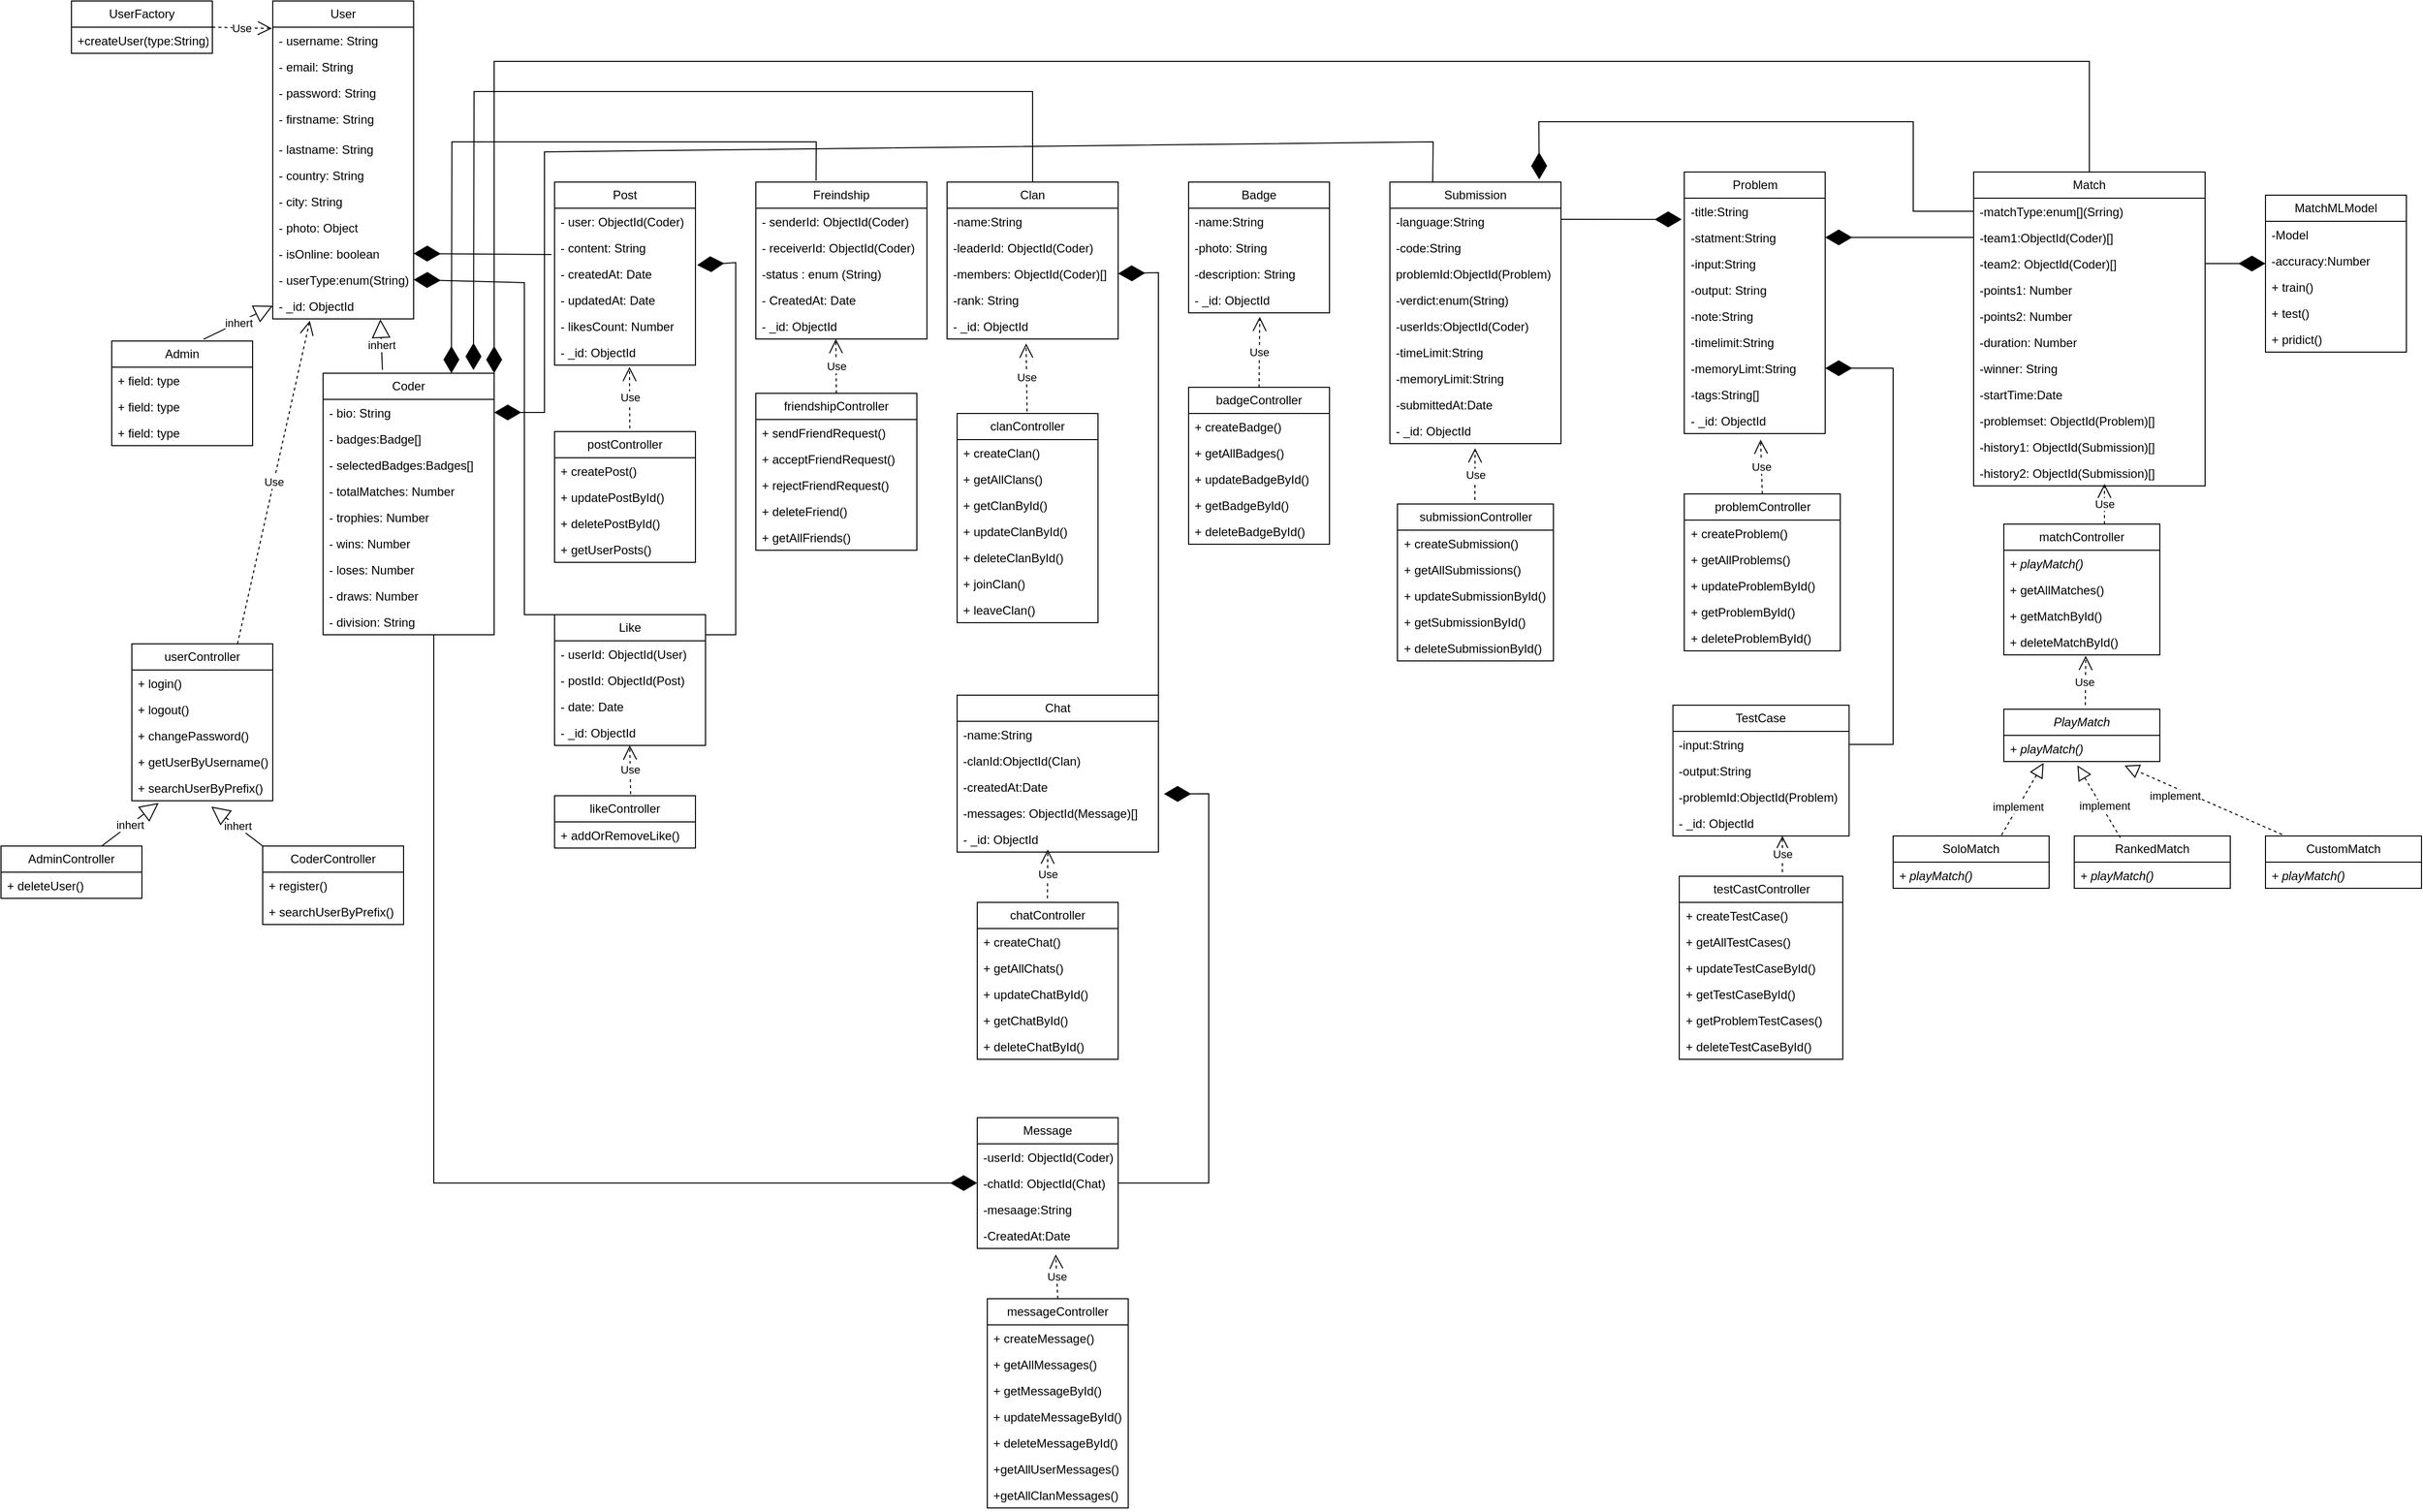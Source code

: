 <mxfile version="23.1.1" type="google">
  <diagram name="Page-1" id="HdHfHY02jsrMt3AkghCz">
    <mxGraphModel dx="6955" dy="4305" grid="1" gridSize="10" guides="1" tooltips="1" connect="1" arrows="1" fold="1" page="1" pageScale="1" pageWidth="850" pageHeight="1100" math="0" shadow="0">
      <root>
        <mxCell id="0" />
        <mxCell id="1" parent="0" />
        <mxCell id="hLQOt44AYmpmIRwFQD5W-1" value="Coder" style="swimlane;fontStyle=0;childLayout=stackLayout;horizontal=1;startSize=26;fillColor=none;horizontalStack=0;resizeParent=1;resizeParentMax=0;resizeLast=0;collapsible=1;marginBottom=0;whiteSpace=wrap;html=1;" parent="1" vertex="1">
          <mxGeometry x="10" y="220" width="170" height="260" as="geometry" />
        </mxCell>
        <mxCell id="j1QVro5xEkpUKLc03D5Q-11" value="- bio: String" style="text;strokeColor=none;fillColor=none;align=left;verticalAlign=top;spacingLeft=4;spacingRight=4;overflow=hidden;rotatable=0;points=[[0,0.5],[1,0.5]];portConstraint=eastwest;whiteSpace=wrap;html=1;" parent="hLQOt44AYmpmIRwFQD5W-1" vertex="1">
          <mxGeometry y="26" width="170" height="26" as="geometry" />
        </mxCell>
        <mxCell id="j1QVro5xEkpUKLc03D5Q-10" value="- badges:Badge[]" style="text;strokeColor=none;fillColor=none;align=left;verticalAlign=top;spacingLeft=4;spacingRight=4;overflow=hidden;rotatable=0;points=[[0,0.5],[1,0.5]];portConstraint=eastwest;whiteSpace=wrap;html=1;" parent="hLQOt44AYmpmIRwFQD5W-1" vertex="1">
          <mxGeometry y="52" width="170" height="26" as="geometry" />
        </mxCell>
        <mxCell id="j1QVro5xEkpUKLc03D5Q-9" value="- selectedBadges:Badges[]" style="text;strokeColor=none;fillColor=none;align=left;verticalAlign=top;spacingLeft=4;spacingRight=4;overflow=hidden;rotatable=0;points=[[0,0.5],[1,0.5]];portConstraint=eastwest;whiteSpace=wrap;html=1;" parent="hLQOt44AYmpmIRwFQD5W-1" vertex="1">
          <mxGeometry y="78" width="170" height="26" as="geometry" />
        </mxCell>
        <mxCell id="j1QVro5xEkpUKLc03D5Q-5" value="- totalMatches: Number" style="text;strokeColor=none;fillColor=none;align=left;verticalAlign=top;spacingLeft=4;spacingRight=4;overflow=hidden;rotatable=0;points=[[0,0.5],[1,0.5]];portConstraint=eastwest;whiteSpace=wrap;html=1;" parent="hLQOt44AYmpmIRwFQD5W-1" vertex="1">
          <mxGeometry y="104" width="170" height="26" as="geometry" />
        </mxCell>
        <mxCell id="j1QVro5xEkpUKLc03D5Q-4" value="- trophies: Number" style="text;strokeColor=none;fillColor=none;align=left;verticalAlign=top;spacingLeft=4;spacingRight=4;overflow=hidden;rotatable=0;points=[[0,0.5],[1,0.5]];portConstraint=eastwest;whiteSpace=wrap;html=1;" parent="hLQOt44AYmpmIRwFQD5W-1" vertex="1">
          <mxGeometry y="130" width="170" height="26" as="geometry" />
        </mxCell>
        <mxCell id="j1QVro5xEkpUKLc03D5Q-12" value="- wins: Number" style="text;strokeColor=none;fillColor=none;align=left;verticalAlign=top;spacingLeft=4;spacingRight=4;overflow=hidden;rotatable=0;points=[[0,0.5],[1,0.5]];portConstraint=eastwest;whiteSpace=wrap;html=1;" parent="hLQOt44AYmpmIRwFQD5W-1" vertex="1">
          <mxGeometry y="156" width="170" height="26" as="geometry" />
        </mxCell>
        <mxCell id="j1QVro5xEkpUKLc03D5Q-14" value="- loses: Number" style="text;strokeColor=none;fillColor=none;align=left;verticalAlign=top;spacingLeft=4;spacingRight=4;overflow=hidden;rotatable=0;points=[[0,0.5],[1,0.5]];portConstraint=eastwest;whiteSpace=wrap;html=1;" parent="hLQOt44AYmpmIRwFQD5W-1" vertex="1">
          <mxGeometry y="182" width="170" height="26" as="geometry" />
        </mxCell>
        <mxCell id="j1QVro5xEkpUKLc03D5Q-13" value="- draws: Number" style="text;strokeColor=none;fillColor=none;align=left;verticalAlign=top;spacingLeft=4;spacingRight=4;overflow=hidden;rotatable=0;points=[[0,0.5],[1,0.5]];portConstraint=eastwest;whiteSpace=wrap;html=1;" parent="hLQOt44AYmpmIRwFQD5W-1" vertex="1">
          <mxGeometry y="208" width="170" height="26" as="geometry" />
        </mxCell>
        <mxCell id="j1QVro5xEkpUKLc03D5Q-15" value="- division: String" style="text;strokeColor=none;fillColor=none;align=left;verticalAlign=top;spacingLeft=4;spacingRight=4;overflow=hidden;rotatable=0;points=[[0,0.5],[1,0.5]];portConstraint=eastwest;whiteSpace=wrap;html=1;" parent="hLQOt44AYmpmIRwFQD5W-1" vertex="1">
          <mxGeometry y="234" width="170" height="26" as="geometry" />
        </mxCell>
        <mxCell id="hLQOt44AYmpmIRwFQD5W-5" value="userController" style="swimlane;fontStyle=0;childLayout=stackLayout;horizontal=1;startSize=26;fillColor=none;horizontalStack=0;resizeParent=1;resizeParentMax=0;resizeLast=0;collapsible=1;marginBottom=0;whiteSpace=wrap;html=1;" parent="1" vertex="1">
          <mxGeometry x="-180" y="489" width="140" height="156" as="geometry" />
        </mxCell>
        <mxCell id="hLQOt44AYmpmIRwFQD5W-7" value="+ login()" style="text;strokeColor=none;fillColor=none;align=left;verticalAlign=top;spacingLeft=4;spacingRight=4;overflow=hidden;rotatable=0;points=[[0,0.5],[1,0.5]];portConstraint=eastwest;whiteSpace=wrap;html=1;" parent="hLQOt44AYmpmIRwFQD5W-5" vertex="1">
          <mxGeometry y="26" width="140" height="26" as="geometry" />
        </mxCell>
        <mxCell id="hLQOt44AYmpmIRwFQD5W-8" value="+ logout()" style="text;strokeColor=none;fillColor=none;align=left;verticalAlign=top;spacingLeft=4;spacingRight=4;overflow=hidden;rotatable=0;points=[[0,0.5],[1,0.5]];portConstraint=eastwest;whiteSpace=wrap;html=1;" parent="hLQOt44AYmpmIRwFQD5W-5" vertex="1">
          <mxGeometry y="52" width="140" height="26" as="geometry" />
        </mxCell>
        <mxCell id="j1QVro5xEkpUKLc03D5Q-17" value="+ changePassword()" style="text;strokeColor=none;fillColor=none;align=left;verticalAlign=top;spacingLeft=4;spacingRight=4;overflow=hidden;rotatable=0;points=[[0,0.5],[1,0.5]];portConstraint=eastwest;whiteSpace=wrap;html=1;" parent="hLQOt44AYmpmIRwFQD5W-5" vertex="1">
          <mxGeometry y="78" width="140" height="26" as="geometry" />
        </mxCell>
        <mxCell id="j1QVro5xEkpUKLc03D5Q-18" value="+ getUserByUsername()" style="text;strokeColor=none;fillColor=none;align=left;verticalAlign=top;spacingLeft=4;spacingRight=4;overflow=hidden;rotatable=0;points=[[0,0.5],[1,0.5]];portConstraint=eastwest;whiteSpace=wrap;html=1;" parent="hLQOt44AYmpmIRwFQD5W-5" vertex="1">
          <mxGeometry y="104" width="140" height="26" as="geometry" />
        </mxCell>
        <mxCell id="j1QVro5xEkpUKLc03D5Q-19" value="+ searchUserByPrefix()" style="text;strokeColor=none;fillColor=none;align=left;verticalAlign=top;spacingLeft=4;spacingRight=4;overflow=hidden;rotatable=0;points=[[0,0.5],[1,0.5]];portConstraint=eastwest;whiteSpace=wrap;html=1;" parent="hLQOt44AYmpmIRwFQD5W-5" vertex="1">
          <mxGeometry y="130" width="140" height="26" as="geometry" />
        </mxCell>
        <mxCell id="-SkAeLWxzW13uVKJ9q1q-1" value="Post" style="swimlane;fontStyle=0;childLayout=stackLayout;horizontal=1;startSize=26;fillColor=none;horizontalStack=0;resizeParent=1;resizeParentMax=0;resizeLast=0;collapsible=1;marginBottom=0;whiteSpace=wrap;html=1;" vertex="1" parent="1">
          <mxGeometry x="240" y="30" width="140" height="182" as="geometry" />
        </mxCell>
        <mxCell id="-SkAeLWxzW13uVKJ9q1q-2" value="- user: ObjectId(Coder)" style="text;strokeColor=none;fillColor=none;align=left;verticalAlign=top;spacingLeft=4;spacingRight=4;overflow=hidden;rotatable=0;points=[[0,0.5],[1,0.5]];portConstraint=eastwest;whiteSpace=wrap;html=1;" vertex="1" parent="-SkAeLWxzW13uVKJ9q1q-1">
          <mxGeometry y="26" width="140" height="26" as="geometry" />
        </mxCell>
        <mxCell id="-SkAeLWxzW13uVKJ9q1q-3" value="- content: String" style="text;strokeColor=none;fillColor=none;align=left;verticalAlign=top;spacingLeft=4;spacingRight=4;overflow=hidden;rotatable=0;points=[[0,0.5],[1,0.5]];portConstraint=eastwest;whiteSpace=wrap;html=1;" vertex="1" parent="-SkAeLWxzW13uVKJ9q1q-1">
          <mxGeometry y="52" width="140" height="26" as="geometry" />
        </mxCell>
        <mxCell id="-SkAeLWxzW13uVKJ9q1q-5" value="- createdAt: Date" style="text;strokeColor=none;fillColor=none;align=left;verticalAlign=top;spacingLeft=4;spacingRight=4;overflow=hidden;rotatable=0;points=[[0,0.5],[1,0.5]];portConstraint=eastwest;whiteSpace=wrap;html=1;" vertex="1" parent="-SkAeLWxzW13uVKJ9q1q-1">
          <mxGeometry y="78" width="140" height="26" as="geometry" />
        </mxCell>
        <mxCell id="-SkAeLWxzW13uVKJ9q1q-6" value="- updatedAt: Date" style="text;strokeColor=none;fillColor=none;align=left;verticalAlign=top;spacingLeft=4;spacingRight=4;overflow=hidden;rotatable=0;points=[[0,0.5],[1,0.5]];portConstraint=eastwest;whiteSpace=wrap;html=1;" vertex="1" parent="-SkAeLWxzW13uVKJ9q1q-1">
          <mxGeometry y="104" width="140" height="26" as="geometry" />
        </mxCell>
        <mxCell id="-SkAeLWxzW13uVKJ9q1q-7" value="- likesCount: Number" style="text;strokeColor=none;fillColor=none;align=left;verticalAlign=top;spacingLeft=4;spacingRight=4;overflow=hidden;rotatable=0;points=[[0,0.5],[1,0.5]];portConstraint=eastwest;whiteSpace=wrap;html=1;" vertex="1" parent="-SkAeLWxzW13uVKJ9q1q-1">
          <mxGeometry y="130" width="140" height="26" as="geometry" />
        </mxCell>
        <mxCell id="-SkAeLWxzW13uVKJ9q1q-9" value="- _id: ObjectId" style="text;strokeColor=none;fillColor=none;align=left;verticalAlign=top;spacingLeft=4;spacingRight=4;overflow=hidden;rotatable=0;points=[[0,0.5],[1,0.5]];portConstraint=eastwest;whiteSpace=wrap;html=1;" vertex="1" parent="-SkAeLWxzW13uVKJ9q1q-1">
          <mxGeometry y="156" width="140" height="26" as="geometry" />
        </mxCell>
        <mxCell id="-SkAeLWxzW13uVKJ9q1q-10" value="postController" style="swimlane;fontStyle=0;childLayout=stackLayout;horizontal=1;startSize=26;fillColor=none;horizontalStack=0;resizeParent=1;resizeParentMax=0;resizeLast=0;collapsible=1;marginBottom=0;whiteSpace=wrap;html=1;" vertex="1" parent="1">
          <mxGeometry x="240" y="278" width="140" height="130" as="geometry" />
        </mxCell>
        <mxCell id="-SkAeLWxzW13uVKJ9q1q-11" value="+ createPost()" style="text;strokeColor=none;fillColor=none;align=left;verticalAlign=top;spacingLeft=4;spacingRight=4;overflow=hidden;rotatable=0;points=[[0,0.5],[1,0.5]];portConstraint=eastwest;whiteSpace=wrap;html=1;" vertex="1" parent="-SkAeLWxzW13uVKJ9q1q-10">
          <mxGeometry y="26" width="140" height="26" as="geometry" />
        </mxCell>
        <mxCell id="-SkAeLWxzW13uVKJ9q1q-12" value="+ updatePostById()" style="text;strokeColor=none;fillColor=none;align=left;verticalAlign=top;spacingLeft=4;spacingRight=4;overflow=hidden;rotatable=0;points=[[0,0.5],[1,0.5]];portConstraint=eastwest;whiteSpace=wrap;html=1;" vertex="1" parent="-SkAeLWxzW13uVKJ9q1q-10">
          <mxGeometry y="52" width="140" height="26" as="geometry" />
        </mxCell>
        <mxCell id="-SkAeLWxzW13uVKJ9q1q-13" value="+ deletePostById()" style="text;strokeColor=none;fillColor=none;align=left;verticalAlign=top;spacingLeft=4;spacingRight=4;overflow=hidden;rotatable=0;points=[[0,0.5],[1,0.5]];portConstraint=eastwest;whiteSpace=wrap;html=1;" vertex="1" parent="-SkAeLWxzW13uVKJ9q1q-10">
          <mxGeometry y="78" width="140" height="26" as="geometry" />
        </mxCell>
        <mxCell id="-SkAeLWxzW13uVKJ9q1q-14" value="+ getUserPosts()" style="text;strokeColor=none;fillColor=none;align=left;verticalAlign=top;spacingLeft=4;spacingRight=4;overflow=hidden;rotatable=0;points=[[0,0.5],[1,0.5]];portConstraint=eastwest;whiteSpace=wrap;html=1;" vertex="1" parent="-SkAeLWxzW13uVKJ9q1q-10">
          <mxGeometry y="104" width="140" height="26" as="geometry" />
        </mxCell>
        <mxCell id="-SkAeLWxzW13uVKJ9q1q-15" value="Like" style="swimlane;fontStyle=0;childLayout=stackLayout;horizontal=1;startSize=26;fillColor=none;horizontalStack=0;resizeParent=1;resizeParentMax=0;resizeLast=0;collapsible=1;marginBottom=0;whiteSpace=wrap;html=1;" vertex="1" parent="1">
          <mxGeometry x="240" y="460" width="150" height="130" as="geometry" />
        </mxCell>
        <mxCell id="-SkAeLWxzW13uVKJ9q1q-16" value="- userId: ObjectId(User)" style="text;strokeColor=none;fillColor=none;align=left;verticalAlign=top;spacingLeft=4;spacingRight=4;overflow=hidden;rotatable=0;points=[[0,0.5],[1,0.5]];portConstraint=eastwest;whiteSpace=wrap;html=1;" vertex="1" parent="-SkAeLWxzW13uVKJ9q1q-15">
          <mxGeometry y="26" width="150" height="26" as="geometry" />
        </mxCell>
        <mxCell id="-SkAeLWxzW13uVKJ9q1q-17" value="- postId: ObjectId(Post)" style="text;strokeColor=none;fillColor=none;align=left;verticalAlign=top;spacingLeft=4;spacingRight=4;overflow=hidden;rotatable=0;points=[[0,0.5],[1,0.5]];portConstraint=eastwest;whiteSpace=wrap;html=1;" vertex="1" parent="-SkAeLWxzW13uVKJ9q1q-15">
          <mxGeometry y="52" width="150" height="26" as="geometry" />
        </mxCell>
        <mxCell id="-SkAeLWxzW13uVKJ9q1q-18" value="- date: Date" style="text;strokeColor=none;fillColor=none;align=left;verticalAlign=top;spacingLeft=4;spacingRight=4;overflow=hidden;rotatable=0;points=[[0,0.5],[1,0.5]];portConstraint=eastwest;whiteSpace=wrap;html=1;" vertex="1" parent="-SkAeLWxzW13uVKJ9q1q-15">
          <mxGeometry y="78" width="150" height="26" as="geometry" />
        </mxCell>
        <mxCell id="-SkAeLWxzW13uVKJ9q1q-35" value="- _id: ObjectId" style="text;strokeColor=none;fillColor=none;align=left;verticalAlign=top;spacingLeft=4;spacingRight=4;overflow=hidden;rotatable=0;points=[[0,0.5],[1,0.5]];portConstraint=eastwest;whiteSpace=wrap;html=1;" vertex="1" parent="-SkAeLWxzW13uVKJ9q1q-15">
          <mxGeometry y="104" width="150" height="26" as="geometry" />
        </mxCell>
        <mxCell id="-SkAeLWxzW13uVKJ9q1q-19" value="likeController" style="swimlane;fontStyle=0;childLayout=stackLayout;horizontal=1;startSize=26;fillColor=none;horizontalStack=0;resizeParent=1;resizeParentMax=0;resizeLast=0;collapsible=1;marginBottom=0;whiteSpace=wrap;html=1;" vertex="1" parent="1">
          <mxGeometry x="240" y="640" width="140" height="52" as="geometry" />
        </mxCell>
        <mxCell id="-SkAeLWxzW13uVKJ9q1q-20" value="+ addOrRemoveLike()" style="text;strokeColor=none;fillColor=none;align=left;verticalAlign=top;spacingLeft=4;spacingRight=4;overflow=hidden;rotatable=0;points=[[0,0.5],[1,0.5]];portConstraint=eastwest;whiteSpace=wrap;html=1;" vertex="1" parent="-SkAeLWxzW13uVKJ9q1q-19">
          <mxGeometry y="26" width="140" height="26" as="geometry" />
        </mxCell>
        <mxCell id="-SkAeLWxzW13uVKJ9q1q-23" value="Freindship" style="swimlane;fontStyle=0;childLayout=stackLayout;horizontal=1;startSize=26;fillColor=none;horizontalStack=0;resizeParent=1;resizeParentMax=0;resizeLast=0;collapsible=1;marginBottom=0;whiteSpace=wrap;html=1;" vertex="1" parent="1">
          <mxGeometry x="440" y="30" width="170" height="156" as="geometry" />
        </mxCell>
        <mxCell id="-SkAeLWxzW13uVKJ9q1q-24" value="- senderId: ObjectId(Coder)" style="text;strokeColor=none;fillColor=none;align=left;verticalAlign=top;spacingLeft=4;spacingRight=4;overflow=hidden;rotatable=0;points=[[0,0.5],[1,0.5]];portConstraint=eastwest;whiteSpace=wrap;html=1;" vertex="1" parent="-SkAeLWxzW13uVKJ9q1q-23">
          <mxGeometry y="26" width="170" height="26" as="geometry" />
        </mxCell>
        <mxCell id="-SkAeLWxzW13uVKJ9q1q-27" value="- receiverId: ObjectId(Coder)" style="text;strokeColor=none;fillColor=none;align=left;verticalAlign=top;spacingLeft=4;spacingRight=4;overflow=hidden;rotatable=0;points=[[0,0.5],[1,0.5]];portConstraint=eastwest;whiteSpace=wrap;html=1;" vertex="1" parent="-SkAeLWxzW13uVKJ9q1q-23">
          <mxGeometry y="52" width="170" height="26" as="geometry" />
        </mxCell>
        <mxCell id="-SkAeLWxzW13uVKJ9q1q-25" value="-status : enum (String)&amp;nbsp;" style="text;strokeColor=none;fillColor=none;align=left;verticalAlign=top;spacingLeft=4;spacingRight=4;overflow=hidden;rotatable=0;points=[[0,0.5],[1,0.5]];portConstraint=eastwest;whiteSpace=wrap;html=1;" vertex="1" parent="-SkAeLWxzW13uVKJ9q1q-23">
          <mxGeometry y="78" width="170" height="26" as="geometry" />
        </mxCell>
        <mxCell id="-SkAeLWxzW13uVKJ9q1q-26" value="- CreatedAt: Date" style="text;strokeColor=none;fillColor=none;align=left;verticalAlign=top;spacingLeft=4;spacingRight=4;overflow=hidden;rotatable=0;points=[[0,0.5],[1,0.5]];portConstraint=eastwest;whiteSpace=wrap;html=1;" vertex="1" parent="-SkAeLWxzW13uVKJ9q1q-23">
          <mxGeometry y="104" width="170" height="26" as="geometry" />
        </mxCell>
        <mxCell id="-SkAeLWxzW13uVKJ9q1q-28" value="- _id: ObjectId" style="text;strokeColor=none;fillColor=none;align=left;verticalAlign=top;spacingLeft=4;spacingRight=4;overflow=hidden;rotatable=0;points=[[0,0.5],[1,0.5]];portConstraint=eastwest;whiteSpace=wrap;html=1;" vertex="1" parent="-SkAeLWxzW13uVKJ9q1q-23">
          <mxGeometry y="130" width="170" height="26" as="geometry" />
        </mxCell>
        <mxCell id="-SkAeLWxzW13uVKJ9q1q-29" value="friendshipController" style="swimlane;fontStyle=0;childLayout=stackLayout;horizontal=1;startSize=26;fillColor=none;horizontalStack=0;resizeParent=1;resizeParentMax=0;resizeLast=0;collapsible=1;marginBottom=0;whiteSpace=wrap;html=1;" vertex="1" parent="1">
          <mxGeometry x="440" y="240" width="160" height="156" as="geometry" />
        </mxCell>
        <mxCell id="-SkAeLWxzW13uVKJ9q1q-30" value="+ sendFriendRequest()" style="text;strokeColor=none;fillColor=none;align=left;verticalAlign=top;spacingLeft=4;spacingRight=4;overflow=hidden;rotatable=0;points=[[0,0.5],[1,0.5]];portConstraint=eastwest;whiteSpace=wrap;html=1;" vertex="1" parent="-SkAeLWxzW13uVKJ9q1q-29">
          <mxGeometry y="26" width="160" height="26" as="geometry" />
        </mxCell>
        <mxCell id="-SkAeLWxzW13uVKJ9q1q-33" value="+ acceptFriendRequest()" style="text;strokeColor=none;fillColor=none;align=left;verticalAlign=top;spacingLeft=4;spacingRight=4;overflow=hidden;rotatable=0;points=[[0,0.5],[1,0.5]];portConstraint=eastwest;whiteSpace=wrap;html=1;" vertex="1" parent="-SkAeLWxzW13uVKJ9q1q-29">
          <mxGeometry y="52" width="160" height="26" as="geometry" />
        </mxCell>
        <mxCell id="-SkAeLWxzW13uVKJ9q1q-34" value="+ rejectFriendRequest()" style="text;strokeColor=none;fillColor=none;align=left;verticalAlign=top;spacingLeft=4;spacingRight=4;overflow=hidden;rotatable=0;points=[[0,0.5],[1,0.5]];portConstraint=eastwest;whiteSpace=wrap;html=1;" vertex="1" parent="-SkAeLWxzW13uVKJ9q1q-29">
          <mxGeometry y="78" width="160" height="26" as="geometry" />
        </mxCell>
        <mxCell id="-SkAeLWxzW13uVKJ9q1q-31" value="+ deleteFriend()" style="text;strokeColor=none;fillColor=none;align=left;verticalAlign=top;spacingLeft=4;spacingRight=4;overflow=hidden;rotatable=0;points=[[0,0.5],[1,0.5]];portConstraint=eastwest;whiteSpace=wrap;html=1;" vertex="1" parent="-SkAeLWxzW13uVKJ9q1q-29">
          <mxGeometry y="104" width="160" height="26" as="geometry" />
        </mxCell>
        <mxCell id="-SkAeLWxzW13uVKJ9q1q-32" value="+ getAllFriends()" style="text;strokeColor=none;fillColor=none;align=left;verticalAlign=top;spacingLeft=4;spacingRight=4;overflow=hidden;rotatable=0;points=[[0,0.5],[1,0.5]];portConstraint=eastwest;whiteSpace=wrap;html=1;" vertex="1" parent="-SkAeLWxzW13uVKJ9q1q-29">
          <mxGeometry y="130" width="160" height="26" as="geometry" />
        </mxCell>
        <mxCell id="-SkAeLWxzW13uVKJ9q1q-36" value="Clan" style="swimlane;fontStyle=0;childLayout=stackLayout;horizontal=1;startSize=26;fillColor=none;horizontalStack=0;resizeParent=1;resizeParentMax=0;resizeLast=0;collapsible=1;marginBottom=0;whiteSpace=wrap;html=1;" vertex="1" parent="1">
          <mxGeometry x="630" y="30" width="170" height="156" as="geometry" />
        </mxCell>
        <mxCell id="-SkAeLWxzW13uVKJ9q1q-37" value="-name:String" style="text;strokeColor=none;fillColor=none;align=left;verticalAlign=top;spacingLeft=4;spacingRight=4;overflow=hidden;rotatable=0;points=[[0,0.5],[1,0.5]];portConstraint=eastwest;whiteSpace=wrap;html=1;" vertex="1" parent="-SkAeLWxzW13uVKJ9q1q-36">
          <mxGeometry y="26" width="170" height="26" as="geometry" />
        </mxCell>
        <mxCell id="-SkAeLWxzW13uVKJ9q1q-38" value="-leaderId: ObjectId(Coder)" style="text;strokeColor=none;fillColor=none;align=left;verticalAlign=top;spacingLeft=4;spacingRight=4;overflow=hidden;rotatable=0;points=[[0,0.5],[1,0.5]];portConstraint=eastwest;whiteSpace=wrap;html=1;" vertex="1" parent="-SkAeLWxzW13uVKJ9q1q-36">
          <mxGeometry y="52" width="170" height="26" as="geometry" />
        </mxCell>
        <mxCell id="-SkAeLWxzW13uVKJ9q1q-39" value="-members: ObjectId(Coder)[]" style="text;strokeColor=none;fillColor=none;align=left;verticalAlign=top;spacingLeft=4;spacingRight=4;overflow=hidden;rotatable=0;points=[[0,0.5],[1,0.5]];portConstraint=eastwest;whiteSpace=wrap;html=1;" vertex="1" parent="-SkAeLWxzW13uVKJ9q1q-36">
          <mxGeometry y="78" width="170" height="26" as="geometry" />
        </mxCell>
        <mxCell id="-SkAeLWxzW13uVKJ9q1q-40" value="-rank: String" style="text;strokeColor=none;fillColor=none;align=left;verticalAlign=top;spacingLeft=4;spacingRight=4;overflow=hidden;rotatable=0;points=[[0,0.5],[1,0.5]];portConstraint=eastwest;whiteSpace=wrap;html=1;" vertex="1" parent="-SkAeLWxzW13uVKJ9q1q-36">
          <mxGeometry y="104" width="170" height="26" as="geometry" />
        </mxCell>
        <mxCell id="-SkAeLWxzW13uVKJ9q1q-42" value="- _id: ObjectId" style="text;strokeColor=none;fillColor=none;align=left;verticalAlign=top;spacingLeft=4;spacingRight=4;overflow=hidden;rotatable=0;points=[[0,0.5],[1,0.5]];portConstraint=eastwest;whiteSpace=wrap;html=1;" vertex="1" parent="-SkAeLWxzW13uVKJ9q1q-36">
          <mxGeometry y="130" width="170" height="26" as="geometry" />
        </mxCell>
        <mxCell id="-SkAeLWxzW13uVKJ9q1q-43" value="clanController" style="swimlane;fontStyle=0;childLayout=stackLayout;horizontal=1;startSize=26;fillColor=none;horizontalStack=0;resizeParent=1;resizeParentMax=0;resizeLast=0;collapsible=1;marginBottom=0;whiteSpace=wrap;html=1;" vertex="1" parent="1">
          <mxGeometry x="640" y="260" width="140" height="208" as="geometry" />
        </mxCell>
        <mxCell id="-SkAeLWxzW13uVKJ9q1q-44" value="+ createClan()" style="text;strokeColor=none;fillColor=none;align=left;verticalAlign=top;spacingLeft=4;spacingRight=4;overflow=hidden;rotatable=0;points=[[0,0.5],[1,0.5]];portConstraint=eastwest;whiteSpace=wrap;html=1;" vertex="1" parent="-SkAeLWxzW13uVKJ9q1q-43">
          <mxGeometry y="26" width="140" height="26" as="geometry" />
        </mxCell>
        <mxCell id="-SkAeLWxzW13uVKJ9q1q-45" value="+ getAllClans()" style="text;strokeColor=none;fillColor=none;align=left;verticalAlign=top;spacingLeft=4;spacingRight=4;overflow=hidden;rotatable=0;points=[[0,0.5],[1,0.5]];portConstraint=eastwest;whiteSpace=wrap;html=1;" vertex="1" parent="-SkAeLWxzW13uVKJ9q1q-43">
          <mxGeometry y="52" width="140" height="26" as="geometry" />
        </mxCell>
        <mxCell id="-SkAeLWxzW13uVKJ9q1q-46" value="+ getClanById()" style="text;strokeColor=none;fillColor=none;align=left;verticalAlign=top;spacingLeft=4;spacingRight=4;overflow=hidden;rotatable=0;points=[[0,0.5],[1,0.5]];portConstraint=eastwest;whiteSpace=wrap;html=1;" vertex="1" parent="-SkAeLWxzW13uVKJ9q1q-43">
          <mxGeometry y="78" width="140" height="26" as="geometry" />
        </mxCell>
        <mxCell id="-SkAeLWxzW13uVKJ9q1q-48" value="+ updateClanById()" style="text;strokeColor=none;fillColor=none;align=left;verticalAlign=top;spacingLeft=4;spacingRight=4;overflow=hidden;rotatable=0;points=[[0,0.5],[1,0.5]];portConstraint=eastwest;whiteSpace=wrap;html=1;" vertex="1" parent="-SkAeLWxzW13uVKJ9q1q-43">
          <mxGeometry y="104" width="140" height="26" as="geometry" />
        </mxCell>
        <mxCell id="-SkAeLWxzW13uVKJ9q1q-49" value="+ deleteClanById()" style="text;strokeColor=none;fillColor=none;align=left;verticalAlign=top;spacingLeft=4;spacingRight=4;overflow=hidden;rotatable=0;points=[[0,0.5],[1,0.5]];portConstraint=eastwest;whiteSpace=wrap;html=1;" vertex="1" parent="-SkAeLWxzW13uVKJ9q1q-43">
          <mxGeometry y="130" width="140" height="26" as="geometry" />
        </mxCell>
        <mxCell id="-SkAeLWxzW13uVKJ9q1q-50" value="+ joinClan()" style="text;strokeColor=none;fillColor=none;align=left;verticalAlign=top;spacingLeft=4;spacingRight=4;overflow=hidden;rotatable=0;points=[[0,0.5],[1,0.5]];portConstraint=eastwest;whiteSpace=wrap;html=1;" vertex="1" parent="-SkAeLWxzW13uVKJ9q1q-43">
          <mxGeometry y="156" width="140" height="26" as="geometry" />
        </mxCell>
        <mxCell id="-SkAeLWxzW13uVKJ9q1q-51" value="+ leaveClan()" style="text;strokeColor=none;fillColor=none;align=left;verticalAlign=top;spacingLeft=4;spacingRight=4;overflow=hidden;rotatable=0;points=[[0,0.5],[1,0.5]];portConstraint=eastwest;whiteSpace=wrap;html=1;" vertex="1" parent="-SkAeLWxzW13uVKJ9q1q-43">
          <mxGeometry y="182" width="140" height="26" as="geometry" />
        </mxCell>
        <mxCell id="-SkAeLWxzW13uVKJ9q1q-52" value="Badge" style="swimlane;fontStyle=0;childLayout=stackLayout;horizontal=1;startSize=26;fillColor=none;horizontalStack=0;resizeParent=1;resizeParentMax=0;resizeLast=0;collapsible=1;marginBottom=0;whiteSpace=wrap;html=1;" vertex="1" parent="1">
          <mxGeometry x="870" y="30" width="140" height="130" as="geometry" />
        </mxCell>
        <mxCell id="-SkAeLWxzW13uVKJ9q1q-53" value="-name:String" style="text;strokeColor=none;fillColor=none;align=left;verticalAlign=top;spacingLeft=4;spacingRight=4;overflow=hidden;rotatable=0;points=[[0,0.5],[1,0.5]];portConstraint=eastwest;whiteSpace=wrap;html=1;" vertex="1" parent="-SkAeLWxzW13uVKJ9q1q-52">
          <mxGeometry y="26" width="140" height="26" as="geometry" />
        </mxCell>
        <mxCell id="-SkAeLWxzW13uVKJ9q1q-54" value="-photo: String" style="text;strokeColor=none;fillColor=none;align=left;verticalAlign=top;spacingLeft=4;spacingRight=4;overflow=hidden;rotatable=0;points=[[0,0.5],[1,0.5]];portConstraint=eastwest;whiteSpace=wrap;html=1;" vertex="1" parent="-SkAeLWxzW13uVKJ9q1q-52">
          <mxGeometry y="52" width="140" height="26" as="geometry" />
        </mxCell>
        <mxCell id="-SkAeLWxzW13uVKJ9q1q-55" value="-description: String" style="text;strokeColor=none;fillColor=none;align=left;verticalAlign=top;spacingLeft=4;spacingRight=4;overflow=hidden;rotatable=0;points=[[0,0.5],[1,0.5]];portConstraint=eastwest;whiteSpace=wrap;html=1;" vertex="1" parent="-SkAeLWxzW13uVKJ9q1q-52">
          <mxGeometry y="78" width="140" height="26" as="geometry" />
        </mxCell>
        <mxCell id="-SkAeLWxzW13uVKJ9q1q-56" value="- _id: ObjectId" style="text;strokeColor=none;fillColor=none;align=left;verticalAlign=top;spacingLeft=4;spacingRight=4;overflow=hidden;rotatable=0;points=[[0,0.5],[1,0.5]];portConstraint=eastwest;whiteSpace=wrap;html=1;" vertex="1" parent="-SkAeLWxzW13uVKJ9q1q-52">
          <mxGeometry y="104" width="140" height="26" as="geometry" />
        </mxCell>
        <mxCell id="-SkAeLWxzW13uVKJ9q1q-57" value="badgeController" style="swimlane;fontStyle=0;childLayout=stackLayout;horizontal=1;startSize=26;fillColor=none;horizontalStack=0;resizeParent=1;resizeParentMax=0;resizeLast=0;collapsible=1;marginBottom=0;whiteSpace=wrap;html=1;" vertex="1" parent="1">
          <mxGeometry x="870" y="234" width="140" height="156" as="geometry" />
        </mxCell>
        <mxCell id="-SkAeLWxzW13uVKJ9q1q-58" value="+ createBadge()" style="text;strokeColor=none;fillColor=none;align=left;verticalAlign=top;spacingLeft=4;spacingRight=4;overflow=hidden;rotatable=0;points=[[0,0.5],[1,0.5]];portConstraint=eastwest;whiteSpace=wrap;html=1;" vertex="1" parent="-SkAeLWxzW13uVKJ9q1q-57">
          <mxGeometry y="26" width="140" height="26" as="geometry" />
        </mxCell>
        <mxCell id="-SkAeLWxzW13uVKJ9q1q-61" value="+ getAllBadges()" style="text;strokeColor=none;fillColor=none;align=left;verticalAlign=top;spacingLeft=4;spacingRight=4;overflow=hidden;rotatable=0;points=[[0,0.5],[1,0.5]];portConstraint=eastwest;whiteSpace=wrap;html=1;" vertex="1" parent="-SkAeLWxzW13uVKJ9q1q-57">
          <mxGeometry y="52" width="140" height="26" as="geometry" />
        </mxCell>
        <mxCell id="-SkAeLWxzW13uVKJ9q1q-62" value="+ updateBadgeById()" style="text;strokeColor=none;fillColor=none;align=left;verticalAlign=top;spacingLeft=4;spacingRight=4;overflow=hidden;rotatable=0;points=[[0,0.5],[1,0.5]];portConstraint=eastwest;whiteSpace=wrap;html=1;" vertex="1" parent="-SkAeLWxzW13uVKJ9q1q-57">
          <mxGeometry y="78" width="140" height="26" as="geometry" />
        </mxCell>
        <mxCell id="-SkAeLWxzW13uVKJ9q1q-63" value="+ getBadgeById()" style="text;strokeColor=none;fillColor=none;align=left;verticalAlign=top;spacingLeft=4;spacingRight=4;overflow=hidden;rotatable=0;points=[[0,0.5],[1,0.5]];portConstraint=eastwest;whiteSpace=wrap;html=1;" vertex="1" parent="-SkAeLWxzW13uVKJ9q1q-57">
          <mxGeometry y="104" width="140" height="26" as="geometry" />
        </mxCell>
        <mxCell id="-SkAeLWxzW13uVKJ9q1q-64" value="+ deleteBadgeById()" style="text;strokeColor=none;fillColor=none;align=left;verticalAlign=top;spacingLeft=4;spacingRight=4;overflow=hidden;rotatable=0;points=[[0,0.5],[1,0.5]];portConstraint=eastwest;whiteSpace=wrap;html=1;" vertex="1" parent="-SkAeLWxzW13uVKJ9q1q-57">
          <mxGeometry y="130" width="140" height="26" as="geometry" />
        </mxCell>
        <mxCell id="-SkAeLWxzW13uVKJ9q1q-65" value="Submission" style="swimlane;fontStyle=0;childLayout=stackLayout;horizontal=1;startSize=26;fillColor=none;horizontalStack=0;resizeParent=1;resizeParentMax=0;resizeLast=0;collapsible=1;marginBottom=0;whiteSpace=wrap;html=1;" vertex="1" parent="1">
          <mxGeometry x="1070" y="30" width="170" height="260" as="geometry" />
        </mxCell>
        <mxCell id="-SkAeLWxzW13uVKJ9q1q-66" value="-language:String" style="text;strokeColor=none;fillColor=none;align=left;verticalAlign=top;spacingLeft=4;spacingRight=4;overflow=hidden;rotatable=0;points=[[0,0.5],[1,0.5]];portConstraint=eastwest;whiteSpace=wrap;html=1;" vertex="1" parent="-SkAeLWxzW13uVKJ9q1q-65">
          <mxGeometry y="26" width="170" height="26" as="geometry" />
        </mxCell>
        <mxCell id="-SkAeLWxzW13uVKJ9q1q-67" value="-code:String" style="text;strokeColor=none;fillColor=none;align=left;verticalAlign=top;spacingLeft=4;spacingRight=4;overflow=hidden;rotatable=0;points=[[0,0.5],[1,0.5]];portConstraint=eastwest;whiteSpace=wrap;html=1;" vertex="1" parent="-SkAeLWxzW13uVKJ9q1q-65">
          <mxGeometry y="52" width="170" height="26" as="geometry" />
        </mxCell>
        <mxCell id="-SkAeLWxzW13uVKJ9q1q-68" value="problemId:ObjectId(Problem)" style="text;strokeColor=none;fillColor=none;align=left;verticalAlign=top;spacingLeft=4;spacingRight=4;overflow=hidden;rotatable=0;points=[[0,0.5],[1,0.5]];portConstraint=eastwest;whiteSpace=wrap;html=1;" vertex="1" parent="-SkAeLWxzW13uVKJ9q1q-65">
          <mxGeometry y="78" width="170" height="26" as="geometry" />
        </mxCell>
        <mxCell id="-SkAeLWxzW13uVKJ9q1q-73" value="-verdict:enum(String)" style="text;strokeColor=none;fillColor=none;align=left;verticalAlign=top;spacingLeft=4;spacingRight=4;overflow=hidden;rotatable=0;points=[[0,0.5],[1,0.5]];portConstraint=eastwest;whiteSpace=wrap;html=1;" vertex="1" parent="-SkAeLWxzW13uVKJ9q1q-65">
          <mxGeometry y="104" width="170" height="26" as="geometry" />
        </mxCell>
        <mxCell id="-SkAeLWxzW13uVKJ9q1q-74" value="-userIds:ObjectId(Coder)" style="text;strokeColor=none;fillColor=none;align=left;verticalAlign=top;spacingLeft=4;spacingRight=4;overflow=hidden;rotatable=0;points=[[0,0.5],[1,0.5]];portConstraint=eastwest;whiteSpace=wrap;html=1;" vertex="1" parent="-SkAeLWxzW13uVKJ9q1q-65">
          <mxGeometry y="130" width="170" height="26" as="geometry" />
        </mxCell>
        <mxCell id="-SkAeLWxzW13uVKJ9q1q-75" value="-timeLimit:String" style="text;strokeColor=none;fillColor=none;align=left;verticalAlign=top;spacingLeft=4;spacingRight=4;overflow=hidden;rotatable=0;points=[[0,0.5],[1,0.5]];portConstraint=eastwest;whiteSpace=wrap;html=1;" vertex="1" parent="-SkAeLWxzW13uVKJ9q1q-65">
          <mxGeometry y="156" width="170" height="26" as="geometry" />
        </mxCell>
        <mxCell id="-SkAeLWxzW13uVKJ9q1q-76" value="-memoryLimit:String" style="text;strokeColor=none;fillColor=none;align=left;verticalAlign=top;spacingLeft=4;spacingRight=4;overflow=hidden;rotatable=0;points=[[0,0.5],[1,0.5]];portConstraint=eastwest;whiteSpace=wrap;html=1;" vertex="1" parent="-SkAeLWxzW13uVKJ9q1q-65">
          <mxGeometry y="182" width="170" height="26" as="geometry" />
        </mxCell>
        <mxCell id="-SkAeLWxzW13uVKJ9q1q-168" value="-submittedAt:Date" style="text;strokeColor=none;fillColor=none;align=left;verticalAlign=top;spacingLeft=4;spacingRight=4;overflow=hidden;rotatable=0;points=[[0,0.5],[1,0.5]];portConstraint=eastwest;whiteSpace=wrap;html=1;" vertex="1" parent="-SkAeLWxzW13uVKJ9q1q-65">
          <mxGeometry y="208" width="170" height="26" as="geometry" />
        </mxCell>
        <mxCell id="-SkAeLWxzW13uVKJ9q1q-87" value="- _id: ObjectId" style="text;strokeColor=none;fillColor=none;align=left;verticalAlign=top;spacingLeft=4;spacingRight=4;overflow=hidden;rotatable=0;points=[[0,0.5],[1,0.5]];portConstraint=eastwest;whiteSpace=wrap;html=1;" vertex="1" parent="-SkAeLWxzW13uVKJ9q1q-65">
          <mxGeometry y="234" width="170" height="26" as="geometry" />
        </mxCell>
        <mxCell id="-SkAeLWxzW13uVKJ9q1q-77" value="submissionController" style="swimlane;fontStyle=0;childLayout=stackLayout;horizontal=1;startSize=26;fillColor=none;horizontalStack=0;resizeParent=1;resizeParentMax=0;resizeLast=0;collapsible=1;marginBottom=0;whiteSpace=wrap;html=1;" vertex="1" parent="1">
          <mxGeometry x="1077.5" y="350" width="155" height="156" as="geometry" />
        </mxCell>
        <mxCell id="-SkAeLWxzW13uVKJ9q1q-78" value="+ createSubmission()" style="text;strokeColor=none;fillColor=none;align=left;verticalAlign=top;spacingLeft=4;spacingRight=4;overflow=hidden;rotatable=0;points=[[0,0.5],[1,0.5]];portConstraint=eastwest;whiteSpace=wrap;html=1;" vertex="1" parent="-SkAeLWxzW13uVKJ9q1q-77">
          <mxGeometry y="26" width="155" height="26" as="geometry" />
        </mxCell>
        <mxCell id="-SkAeLWxzW13uVKJ9q1q-79" value="+ getAllSubmissions()" style="text;strokeColor=none;fillColor=none;align=left;verticalAlign=top;spacingLeft=4;spacingRight=4;overflow=hidden;rotatable=0;points=[[0,0.5],[1,0.5]];portConstraint=eastwest;whiteSpace=wrap;html=1;" vertex="1" parent="-SkAeLWxzW13uVKJ9q1q-77">
          <mxGeometry y="52" width="155" height="26" as="geometry" />
        </mxCell>
        <mxCell id="-SkAeLWxzW13uVKJ9q1q-80" value="+ updateSubmissionById()" style="text;strokeColor=none;fillColor=none;align=left;verticalAlign=top;spacingLeft=4;spacingRight=4;overflow=hidden;rotatable=0;points=[[0,0.5],[1,0.5]];portConstraint=eastwest;whiteSpace=wrap;html=1;" vertex="1" parent="-SkAeLWxzW13uVKJ9q1q-77">
          <mxGeometry y="78" width="155" height="26" as="geometry" />
        </mxCell>
        <mxCell id="-SkAeLWxzW13uVKJ9q1q-81" value="+ getSubmissionById()" style="text;strokeColor=none;fillColor=none;align=left;verticalAlign=top;spacingLeft=4;spacingRight=4;overflow=hidden;rotatable=0;points=[[0,0.5],[1,0.5]];portConstraint=eastwest;whiteSpace=wrap;html=1;" vertex="1" parent="-SkAeLWxzW13uVKJ9q1q-77">
          <mxGeometry y="104" width="155" height="26" as="geometry" />
        </mxCell>
        <mxCell id="-SkAeLWxzW13uVKJ9q1q-82" value="+ deleteSubmissionById()" style="text;strokeColor=none;fillColor=none;align=left;verticalAlign=top;spacingLeft=4;spacingRight=4;overflow=hidden;rotatable=0;points=[[0,0.5],[1,0.5]];portConstraint=eastwest;whiteSpace=wrap;html=1;" vertex="1" parent="-SkAeLWxzW13uVKJ9q1q-77">
          <mxGeometry y="130" width="155" height="26" as="geometry" />
        </mxCell>
        <mxCell id="-SkAeLWxzW13uVKJ9q1q-83" value="Problem" style="swimlane;fontStyle=0;childLayout=stackLayout;horizontal=1;startSize=26;fillColor=none;horizontalStack=0;resizeParent=1;resizeParentMax=0;resizeLast=0;collapsible=1;marginBottom=0;whiteSpace=wrap;html=1;" vertex="1" parent="1">
          <mxGeometry x="1362.5" y="20" width="140" height="260" as="geometry" />
        </mxCell>
        <mxCell id="-SkAeLWxzW13uVKJ9q1q-84" value="-title:String" style="text;strokeColor=none;fillColor=none;align=left;verticalAlign=top;spacingLeft=4;spacingRight=4;overflow=hidden;rotatable=0;points=[[0,0.5],[1,0.5]];portConstraint=eastwest;whiteSpace=wrap;html=1;" vertex="1" parent="-SkAeLWxzW13uVKJ9q1q-83">
          <mxGeometry y="26" width="140" height="26" as="geometry" />
        </mxCell>
        <mxCell id="-SkAeLWxzW13uVKJ9q1q-85" value="-statment:String" style="text;strokeColor=none;fillColor=none;align=left;verticalAlign=top;spacingLeft=4;spacingRight=4;overflow=hidden;rotatable=0;points=[[0,0.5],[1,0.5]];portConstraint=eastwest;whiteSpace=wrap;html=1;" vertex="1" parent="-SkAeLWxzW13uVKJ9q1q-83">
          <mxGeometry y="52" width="140" height="26" as="geometry" />
        </mxCell>
        <mxCell id="-SkAeLWxzW13uVKJ9q1q-88" value="-input:String" style="text;strokeColor=none;fillColor=none;align=left;verticalAlign=top;spacingLeft=4;spacingRight=4;overflow=hidden;rotatable=0;points=[[0,0.5],[1,0.5]];portConstraint=eastwest;whiteSpace=wrap;html=1;" vertex="1" parent="-SkAeLWxzW13uVKJ9q1q-83">
          <mxGeometry y="78" width="140" height="26" as="geometry" />
        </mxCell>
        <mxCell id="-SkAeLWxzW13uVKJ9q1q-86" value="-output: String" style="text;strokeColor=none;fillColor=none;align=left;verticalAlign=top;spacingLeft=4;spacingRight=4;overflow=hidden;rotatable=0;points=[[0,0.5],[1,0.5]];portConstraint=eastwest;whiteSpace=wrap;html=1;" vertex="1" parent="-SkAeLWxzW13uVKJ9q1q-83">
          <mxGeometry y="104" width="140" height="26" as="geometry" />
        </mxCell>
        <mxCell id="-SkAeLWxzW13uVKJ9q1q-93" value="-note:String" style="text;strokeColor=none;fillColor=none;align=left;verticalAlign=top;spacingLeft=4;spacingRight=4;overflow=hidden;rotatable=0;points=[[0,0.5],[1,0.5]];portConstraint=eastwest;whiteSpace=wrap;html=1;" vertex="1" parent="-SkAeLWxzW13uVKJ9q1q-83">
          <mxGeometry y="130" width="140" height="26" as="geometry" />
        </mxCell>
        <mxCell id="-SkAeLWxzW13uVKJ9q1q-94" value="-timelimit:String" style="text;strokeColor=none;fillColor=none;align=left;verticalAlign=top;spacingLeft=4;spacingRight=4;overflow=hidden;rotatable=0;points=[[0,0.5],[1,0.5]];portConstraint=eastwest;whiteSpace=wrap;html=1;" vertex="1" parent="-SkAeLWxzW13uVKJ9q1q-83">
          <mxGeometry y="156" width="140" height="26" as="geometry" />
        </mxCell>
        <mxCell id="-SkAeLWxzW13uVKJ9q1q-92" value="-memoryLimt:String" style="text;strokeColor=none;fillColor=none;align=left;verticalAlign=top;spacingLeft=4;spacingRight=4;overflow=hidden;rotatable=0;points=[[0,0.5],[1,0.5]];portConstraint=eastwest;whiteSpace=wrap;html=1;" vertex="1" parent="-SkAeLWxzW13uVKJ9q1q-83">
          <mxGeometry y="182" width="140" height="26" as="geometry" />
        </mxCell>
        <mxCell id="-SkAeLWxzW13uVKJ9q1q-90" value="-tags:String[]" style="text;strokeColor=none;fillColor=none;align=left;verticalAlign=top;spacingLeft=4;spacingRight=4;overflow=hidden;rotatable=0;points=[[0,0.5],[1,0.5]];portConstraint=eastwest;whiteSpace=wrap;html=1;" vertex="1" parent="-SkAeLWxzW13uVKJ9q1q-83">
          <mxGeometry y="208" width="140" height="26" as="geometry" />
        </mxCell>
        <mxCell id="-SkAeLWxzW13uVKJ9q1q-89" value="- _id: ObjectId" style="text;strokeColor=none;fillColor=none;align=left;verticalAlign=top;spacingLeft=4;spacingRight=4;overflow=hidden;rotatable=0;points=[[0,0.5],[1,0.5]];portConstraint=eastwest;whiteSpace=wrap;html=1;" vertex="1" parent="-SkAeLWxzW13uVKJ9q1q-83">
          <mxGeometry y="234" width="140" height="26" as="geometry" />
        </mxCell>
        <mxCell id="-SkAeLWxzW13uVKJ9q1q-95" value="TestCase" style="swimlane;fontStyle=0;childLayout=stackLayout;horizontal=1;startSize=26;fillColor=none;horizontalStack=0;resizeParent=1;resizeParentMax=0;resizeLast=0;collapsible=1;marginBottom=0;whiteSpace=wrap;html=1;" vertex="1" parent="1">
          <mxGeometry x="1351.25" y="550" width="175" height="130" as="geometry" />
        </mxCell>
        <mxCell id="-SkAeLWxzW13uVKJ9q1q-96" value="-input:String" style="text;strokeColor=none;fillColor=none;align=left;verticalAlign=top;spacingLeft=4;spacingRight=4;overflow=hidden;rotatable=0;points=[[0,0.5],[1,0.5]];portConstraint=eastwest;whiteSpace=wrap;html=1;" vertex="1" parent="-SkAeLWxzW13uVKJ9q1q-95">
          <mxGeometry y="26" width="175" height="26" as="geometry" />
        </mxCell>
        <mxCell id="-SkAeLWxzW13uVKJ9q1q-97" value="-output:String" style="text;strokeColor=none;fillColor=none;align=left;verticalAlign=top;spacingLeft=4;spacingRight=4;overflow=hidden;rotatable=0;points=[[0,0.5],[1,0.5]];portConstraint=eastwest;whiteSpace=wrap;html=1;" vertex="1" parent="-SkAeLWxzW13uVKJ9q1q-95">
          <mxGeometry y="52" width="175" height="26" as="geometry" />
        </mxCell>
        <mxCell id="-SkAeLWxzW13uVKJ9q1q-111" value="-problemId:ObjectId(Problem)" style="text;strokeColor=none;fillColor=none;align=left;verticalAlign=top;spacingLeft=4;spacingRight=4;overflow=hidden;rotatable=0;points=[[0,0.5],[1,0.5]];portConstraint=eastwest;whiteSpace=wrap;html=1;" vertex="1" parent="-SkAeLWxzW13uVKJ9q1q-95">
          <mxGeometry y="78" width="175" height="26" as="geometry" />
        </mxCell>
        <mxCell id="-SkAeLWxzW13uVKJ9q1q-98" value="- _id: ObjectId" style="text;strokeColor=none;fillColor=none;align=left;verticalAlign=top;spacingLeft=4;spacingRight=4;overflow=hidden;rotatable=0;points=[[0,0.5],[1,0.5]];portConstraint=eastwest;whiteSpace=wrap;html=1;" vertex="1" parent="-SkAeLWxzW13uVKJ9q1q-95">
          <mxGeometry y="104" width="175" height="26" as="geometry" />
        </mxCell>
        <mxCell id="-SkAeLWxzW13uVKJ9q1q-99" value="problemController" style="swimlane;fontStyle=0;childLayout=stackLayout;horizontal=1;startSize=26;fillColor=none;horizontalStack=0;resizeParent=1;resizeParentMax=0;resizeLast=0;collapsible=1;marginBottom=0;whiteSpace=wrap;html=1;" vertex="1" parent="1">
          <mxGeometry x="1362.5" y="340" width="155" height="156" as="geometry" />
        </mxCell>
        <mxCell id="-SkAeLWxzW13uVKJ9q1q-100" value="+ createProblem()" style="text;strokeColor=none;fillColor=none;align=left;verticalAlign=top;spacingLeft=4;spacingRight=4;overflow=hidden;rotatable=0;points=[[0,0.5],[1,0.5]];portConstraint=eastwest;whiteSpace=wrap;html=1;" vertex="1" parent="-SkAeLWxzW13uVKJ9q1q-99">
          <mxGeometry y="26" width="155" height="26" as="geometry" />
        </mxCell>
        <mxCell id="-SkAeLWxzW13uVKJ9q1q-101" value="+ getAllProblems()" style="text;strokeColor=none;fillColor=none;align=left;verticalAlign=top;spacingLeft=4;spacingRight=4;overflow=hidden;rotatable=0;points=[[0,0.5],[1,0.5]];portConstraint=eastwest;whiteSpace=wrap;html=1;" vertex="1" parent="-SkAeLWxzW13uVKJ9q1q-99">
          <mxGeometry y="52" width="155" height="26" as="geometry" />
        </mxCell>
        <mxCell id="-SkAeLWxzW13uVKJ9q1q-102" value="+ updateProblemById()" style="text;strokeColor=none;fillColor=none;align=left;verticalAlign=top;spacingLeft=4;spacingRight=4;overflow=hidden;rotatable=0;points=[[0,0.5],[1,0.5]];portConstraint=eastwest;whiteSpace=wrap;html=1;" vertex="1" parent="-SkAeLWxzW13uVKJ9q1q-99">
          <mxGeometry y="78" width="155" height="26" as="geometry" />
        </mxCell>
        <mxCell id="-SkAeLWxzW13uVKJ9q1q-103" value="+ getProblemById()" style="text;strokeColor=none;fillColor=none;align=left;verticalAlign=top;spacingLeft=4;spacingRight=4;overflow=hidden;rotatable=0;points=[[0,0.5],[1,0.5]];portConstraint=eastwest;whiteSpace=wrap;html=1;" vertex="1" parent="-SkAeLWxzW13uVKJ9q1q-99">
          <mxGeometry y="104" width="155" height="26" as="geometry" />
        </mxCell>
        <mxCell id="-SkAeLWxzW13uVKJ9q1q-104" value="+ deleteProblemById()" style="text;strokeColor=none;fillColor=none;align=left;verticalAlign=top;spacingLeft=4;spacingRight=4;overflow=hidden;rotatable=0;points=[[0,0.5],[1,0.5]];portConstraint=eastwest;whiteSpace=wrap;html=1;" vertex="1" parent="-SkAeLWxzW13uVKJ9q1q-99">
          <mxGeometry y="130" width="155" height="26" as="geometry" />
        </mxCell>
        <mxCell id="-SkAeLWxzW13uVKJ9q1q-105" value="testCastController" style="swimlane;fontStyle=0;childLayout=stackLayout;horizontal=1;startSize=26;fillColor=none;horizontalStack=0;resizeParent=1;resizeParentMax=0;resizeLast=0;collapsible=1;marginBottom=0;whiteSpace=wrap;html=1;" vertex="1" parent="1">
          <mxGeometry x="1357.5" y="720" width="162.5" height="182" as="geometry" />
        </mxCell>
        <mxCell id="-SkAeLWxzW13uVKJ9q1q-106" value="+ createTestCase()" style="text;strokeColor=none;fillColor=none;align=left;verticalAlign=top;spacingLeft=4;spacingRight=4;overflow=hidden;rotatable=0;points=[[0,0.5],[1,0.5]];portConstraint=eastwest;whiteSpace=wrap;html=1;" vertex="1" parent="-SkAeLWxzW13uVKJ9q1q-105">
          <mxGeometry y="26" width="162.5" height="26" as="geometry" />
        </mxCell>
        <mxCell id="-SkAeLWxzW13uVKJ9q1q-107" value="+ getAllTestCases()" style="text;strokeColor=none;fillColor=none;align=left;verticalAlign=top;spacingLeft=4;spacingRight=4;overflow=hidden;rotatable=0;points=[[0,0.5],[1,0.5]];portConstraint=eastwest;whiteSpace=wrap;html=1;" vertex="1" parent="-SkAeLWxzW13uVKJ9q1q-105">
          <mxGeometry y="52" width="162.5" height="26" as="geometry" />
        </mxCell>
        <mxCell id="-SkAeLWxzW13uVKJ9q1q-108" value="+ updateTestCaseById()" style="text;strokeColor=none;fillColor=none;align=left;verticalAlign=top;spacingLeft=4;spacingRight=4;overflow=hidden;rotatable=0;points=[[0,0.5],[1,0.5]];portConstraint=eastwest;whiteSpace=wrap;html=1;" vertex="1" parent="-SkAeLWxzW13uVKJ9q1q-105">
          <mxGeometry y="78" width="162.5" height="26" as="geometry" />
        </mxCell>
        <mxCell id="-SkAeLWxzW13uVKJ9q1q-109" value="+ getTestCaseById()" style="text;strokeColor=none;fillColor=none;align=left;verticalAlign=top;spacingLeft=4;spacingRight=4;overflow=hidden;rotatable=0;points=[[0,0.5],[1,0.5]];portConstraint=eastwest;whiteSpace=wrap;html=1;" vertex="1" parent="-SkAeLWxzW13uVKJ9q1q-105">
          <mxGeometry y="104" width="162.5" height="26" as="geometry" />
        </mxCell>
        <mxCell id="-SkAeLWxzW13uVKJ9q1q-112" value="+ getProblemTestCases()" style="text;strokeColor=none;fillColor=none;align=left;verticalAlign=top;spacingLeft=4;spacingRight=4;overflow=hidden;rotatable=0;points=[[0,0.5],[1,0.5]];portConstraint=eastwest;whiteSpace=wrap;html=1;" vertex="1" parent="-SkAeLWxzW13uVKJ9q1q-105">
          <mxGeometry y="130" width="162.5" height="26" as="geometry" />
        </mxCell>
        <mxCell id="-SkAeLWxzW13uVKJ9q1q-110" value="+ deleteTestCaseById()" style="text;strokeColor=none;fillColor=none;align=left;verticalAlign=top;spacingLeft=4;spacingRight=4;overflow=hidden;rotatable=0;points=[[0,0.5],[1,0.5]];portConstraint=eastwest;whiteSpace=wrap;html=1;" vertex="1" parent="-SkAeLWxzW13uVKJ9q1q-105">
          <mxGeometry y="156" width="162.5" height="26" as="geometry" />
        </mxCell>
        <mxCell id="-SkAeLWxzW13uVKJ9q1q-113" value="Chat" style="swimlane;fontStyle=0;childLayout=stackLayout;horizontal=1;startSize=26;fillColor=none;horizontalStack=0;resizeParent=1;resizeParentMax=0;resizeLast=0;collapsible=1;marginBottom=0;whiteSpace=wrap;html=1;" vertex="1" parent="1">
          <mxGeometry x="640" y="540" width="200" height="156" as="geometry" />
        </mxCell>
        <mxCell id="-SkAeLWxzW13uVKJ9q1q-114" value="-name:String" style="text;strokeColor=none;fillColor=none;align=left;verticalAlign=top;spacingLeft=4;spacingRight=4;overflow=hidden;rotatable=0;points=[[0,0.5],[1,0.5]];portConstraint=eastwest;whiteSpace=wrap;html=1;" vertex="1" parent="-SkAeLWxzW13uVKJ9q1q-113">
          <mxGeometry y="26" width="200" height="26" as="geometry" />
        </mxCell>
        <mxCell id="-SkAeLWxzW13uVKJ9q1q-115" value="-clanId:ObjectId(Clan)" style="text;strokeColor=none;fillColor=none;align=left;verticalAlign=top;spacingLeft=4;spacingRight=4;overflow=hidden;rotatable=0;points=[[0,0.5],[1,0.5]];portConstraint=eastwest;whiteSpace=wrap;html=1;" vertex="1" parent="-SkAeLWxzW13uVKJ9q1q-113">
          <mxGeometry y="52" width="200" height="26" as="geometry" />
        </mxCell>
        <mxCell id="-SkAeLWxzW13uVKJ9q1q-119" value="-createdAt:Date" style="text;strokeColor=none;fillColor=none;align=left;verticalAlign=top;spacingLeft=4;spacingRight=4;overflow=hidden;rotatable=0;points=[[0,0.5],[1,0.5]];portConstraint=eastwest;whiteSpace=wrap;html=1;" vertex="1" parent="-SkAeLWxzW13uVKJ9q1q-113">
          <mxGeometry y="78" width="200" height="26" as="geometry" />
        </mxCell>
        <mxCell id="-SkAeLWxzW13uVKJ9q1q-116" value="-messages: ObjectId(Message)[]" style="text;strokeColor=none;fillColor=none;align=left;verticalAlign=top;spacingLeft=4;spacingRight=4;overflow=hidden;rotatable=0;points=[[0,0.5],[1,0.5]];portConstraint=eastwest;whiteSpace=wrap;html=1;" vertex="1" parent="-SkAeLWxzW13uVKJ9q1q-113">
          <mxGeometry y="104" width="200" height="26" as="geometry" />
        </mxCell>
        <mxCell id="-SkAeLWxzW13uVKJ9q1q-126" value="- _id: ObjectId" style="text;strokeColor=none;fillColor=none;align=left;verticalAlign=top;spacingLeft=4;spacingRight=4;overflow=hidden;rotatable=0;points=[[0,0.5],[1,0.5]];portConstraint=eastwest;whiteSpace=wrap;html=1;" vertex="1" parent="-SkAeLWxzW13uVKJ9q1q-113">
          <mxGeometry y="130" width="200" height="26" as="geometry" />
        </mxCell>
        <mxCell id="-SkAeLWxzW13uVKJ9q1q-120" value="chatController" style="swimlane;fontStyle=0;childLayout=stackLayout;horizontal=1;startSize=26;fillColor=none;horizontalStack=0;resizeParent=1;resizeParentMax=0;resizeLast=0;collapsible=1;marginBottom=0;whiteSpace=wrap;html=1;" vertex="1" parent="1">
          <mxGeometry x="660" y="746" width="140" height="156" as="geometry" />
        </mxCell>
        <mxCell id="-SkAeLWxzW13uVKJ9q1q-121" value="+ createChat()" style="text;strokeColor=none;fillColor=none;align=left;verticalAlign=top;spacingLeft=4;spacingRight=4;overflow=hidden;rotatable=0;points=[[0,0.5],[1,0.5]];portConstraint=eastwest;whiteSpace=wrap;html=1;" vertex="1" parent="-SkAeLWxzW13uVKJ9q1q-120">
          <mxGeometry y="26" width="140" height="26" as="geometry" />
        </mxCell>
        <mxCell id="-SkAeLWxzW13uVKJ9q1q-122" value="+ getAllChats()" style="text;strokeColor=none;fillColor=none;align=left;verticalAlign=top;spacingLeft=4;spacingRight=4;overflow=hidden;rotatable=0;points=[[0,0.5],[1,0.5]];portConstraint=eastwest;whiteSpace=wrap;html=1;" vertex="1" parent="-SkAeLWxzW13uVKJ9q1q-120">
          <mxGeometry y="52" width="140" height="26" as="geometry" />
        </mxCell>
        <mxCell id="-SkAeLWxzW13uVKJ9q1q-123" value="+ updateChatById()" style="text;strokeColor=none;fillColor=none;align=left;verticalAlign=top;spacingLeft=4;spacingRight=4;overflow=hidden;rotatable=0;points=[[0,0.5],[1,0.5]];portConstraint=eastwest;whiteSpace=wrap;html=1;" vertex="1" parent="-SkAeLWxzW13uVKJ9q1q-120">
          <mxGeometry y="78" width="140" height="26" as="geometry" />
        </mxCell>
        <mxCell id="-SkAeLWxzW13uVKJ9q1q-124" value="+ getChatById()" style="text;strokeColor=none;fillColor=none;align=left;verticalAlign=top;spacingLeft=4;spacingRight=4;overflow=hidden;rotatable=0;points=[[0,0.5],[1,0.5]];portConstraint=eastwest;whiteSpace=wrap;html=1;" vertex="1" parent="-SkAeLWxzW13uVKJ9q1q-120">
          <mxGeometry y="104" width="140" height="26" as="geometry" />
        </mxCell>
        <mxCell id="-SkAeLWxzW13uVKJ9q1q-125" value="+ deleteChatById()" style="text;strokeColor=none;fillColor=none;align=left;verticalAlign=top;spacingLeft=4;spacingRight=4;overflow=hidden;rotatable=0;points=[[0,0.5],[1,0.5]];portConstraint=eastwest;whiteSpace=wrap;html=1;" vertex="1" parent="-SkAeLWxzW13uVKJ9q1q-120">
          <mxGeometry y="130" width="140" height="26" as="geometry" />
        </mxCell>
        <mxCell id="-SkAeLWxzW13uVKJ9q1q-127" value="Message" style="swimlane;fontStyle=0;childLayout=stackLayout;horizontal=1;startSize=26;fillColor=none;horizontalStack=0;resizeParent=1;resizeParentMax=0;resizeLast=0;collapsible=1;marginBottom=0;whiteSpace=wrap;html=1;" vertex="1" parent="1">
          <mxGeometry x="660" y="960" width="140" height="130" as="geometry" />
        </mxCell>
        <mxCell id="-SkAeLWxzW13uVKJ9q1q-128" value="-userId: ObjectId(Coder)" style="text;strokeColor=none;fillColor=none;align=left;verticalAlign=top;spacingLeft=4;spacingRight=4;overflow=hidden;rotatable=0;points=[[0,0.5],[1,0.5]];portConstraint=eastwest;whiteSpace=wrap;html=1;" vertex="1" parent="-SkAeLWxzW13uVKJ9q1q-127">
          <mxGeometry y="26" width="140" height="26" as="geometry" />
        </mxCell>
        <mxCell id="-SkAeLWxzW13uVKJ9q1q-129" value="-chatId: ObjectId(Chat)" style="text;strokeColor=none;fillColor=none;align=left;verticalAlign=top;spacingLeft=4;spacingRight=4;overflow=hidden;rotatable=0;points=[[0,0.5],[1,0.5]];portConstraint=eastwest;whiteSpace=wrap;html=1;" vertex="1" parent="-SkAeLWxzW13uVKJ9q1q-127">
          <mxGeometry y="52" width="140" height="26" as="geometry" />
        </mxCell>
        <mxCell id="-SkAeLWxzW13uVKJ9q1q-130" value="-mesaage:String" style="text;strokeColor=none;fillColor=none;align=left;verticalAlign=top;spacingLeft=4;spacingRight=4;overflow=hidden;rotatable=0;points=[[0,0.5],[1,0.5]];portConstraint=eastwest;whiteSpace=wrap;html=1;" vertex="1" parent="-SkAeLWxzW13uVKJ9q1q-127">
          <mxGeometry y="78" width="140" height="26" as="geometry" />
        </mxCell>
        <mxCell id="-SkAeLWxzW13uVKJ9q1q-135" value="-CreatedAt:Date" style="text;strokeColor=none;fillColor=none;align=left;verticalAlign=top;spacingLeft=4;spacingRight=4;overflow=hidden;rotatable=0;points=[[0,0.5],[1,0.5]];portConstraint=eastwest;whiteSpace=wrap;html=1;" vertex="1" parent="-SkAeLWxzW13uVKJ9q1q-127">
          <mxGeometry y="104" width="140" height="26" as="geometry" />
        </mxCell>
        <mxCell id="-SkAeLWxzW13uVKJ9q1q-137" value="messageController" style="swimlane;fontStyle=0;childLayout=stackLayout;horizontal=1;startSize=26;fillColor=none;horizontalStack=0;resizeParent=1;resizeParentMax=0;resizeLast=0;collapsible=1;marginBottom=0;whiteSpace=wrap;html=1;" vertex="1" parent="1">
          <mxGeometry x="670" y="1140" width="140" height="208" as="geometry" />
        </mxCell>
        <mxCell id="-SkAeLWxzW13uVKJ9q1q-138" value="+ createMessage()" style="text;strokeColor=none;fillColor=none;align=left;verticalAlign=top;spacingLeft=4;spacingRight=4;overflow=hidden;rotatable=0;points=[[0,0.5],[1,0.5]];portConstraint=eastwest;whiteSpace=wrap;html=1;" vertex="1" parent="-SkAeLWxzW13uVKJ9q1q-137">
          <mxGeometry y="26" width="140" height="26" as="geometry" />
        </mxCell>
        <mxCell id="-SkAeLWxzW13uVKJ9q1q-139" value="+ getAllMessages()" style="text;strokeColor=none;fillColor=none;align=left;verticalAlign=top;spacingLeft=4;spacingRight=4;overflow=hidden;rotatable=0;points=[[0,0.5],[1,0.5]];portConstraint=eastwest;whiteSpace=wrap;html=1;" vertex="1" parent="-SkAeLWxzW13uVKJ9q1q-137">
          <mxGeometry y="52" width="140" height="26" as="geometry" />
        </mxCell>
        <mxCell id="-SkAeLWxzW13uVKJ9q1q-140" value="+ getMessageById()" style="text;strokeColor=none;fillColor=none;align=left;verticalAlign=top;spacingLeft=4;spacingRight=4;overflow=hidden;rotatable=0;points=[[0,0.5],[1,0.5]];portConstraint=eastwest;whiteSpace=wrap;html=1;" vertex="1" parent="-SkAeLWxzW13uVKJ9q1q-137">
          <mxGeometry y="78" width="140" height="26" as="geometry" />
        </mxCell>
        <mxCell id="-SkAeLWxzW13uVKJ9q1q-141" value="+ updateMessageById()" style="text;strokeColor=none;fillColor=none;align=left;verticalAlign=top;spacingLeft=4;spacingRight=4;overflow=hidden;rotatable=0;points=[[0,0.5],[1,0.5]];portConstraint=eastwest;whiteSpace=wrap;html=1;" vertex="1" parent="-SkAeLWxzW13uVKJ9q1q-137">
          <mxGeometry y="104" width="140" height="26" as="geometry" />
        </mxCell>
        <mxCell id="-SkAeLWxzW13uVKJ9q1q-142" value="+ deleteMessageById()" style="text;strokeColor=none;fillColor=none;align=left;verticalAlign=top;spacingLeft=4;spacingRight=4;overflow=hidden;rotatable=0;points=[[0,0.5],[1,0.5]];portConstraint=eastwest;whiteSpace=wrap;html=1;" vertex="1" parent="-SkAeLWxzW13uVKJ9q1q-137">
          <mxGeometry y="130" width="140" height="26" as="geometry" />
        </mxCell>
        <mxCell id="-SkAeLWxzW13uVKJ9q1q-143" value="+getAllUserMessages()" style="text;strokeColor=none;fillColor=none;align=left;verticalAlign=top;spacingLeft=4;spacingRight=4;overflow=hidden;rotatable=0;points=[[0,0.5],[1,0.5]];portConstraint=eastwest;whiteSpace=wrap;html=1;" vertex="1" parent="-SkAeLWxzW13uVKJ9q1q-137">
          <mxGeometry y="156" width="140" height="26" as="geometry" />
        </mxCell>
        <mxCell id="-SkAeLWxzW13uVKJ9q1q-144" value="+getAllClanMessages()" style="text;strokeColor=none;fillColor=none;align=left;verticalAlign=top;spacingLeft=4;spacingRight=4;overflow=hidden;rotatable=0;points=[[0,0.5],[1,0.5]];portConstraint=eastwest;whiteSpace=wrap;html=1;" vertex="1" parent="-SkAeLWxzW13uVKJ9q1q-137">
          <mxGeometry y="182" width="140" height="26" as="geometry" />
        </mxCell>
        <mxCell id="-SkAeLWxzW13uVKJ9q1q-145" value="Match" style="swimlane;fontStyle=0;childLayout=stackLayout;horizontal=1;startSize=26;fillColor=none;horizontalStack=0;resizeParent=1;resizeParentMax=0;resizeLast=0;collapsible=1;marginBottom=0;whiteSpace=wrap;html=1;" vertex="1" parent="1">
          <mxGeometry x="1650" y="20" width="230" height="312" as="geometry" />
        </mxCell>
        <mxCell id="-SkAeLWxzW13uVKJ9q1q-170" value="-matchType:enum[](Srring)" style="text;strokeColor=none;fillColor=none;align=left;verticalAlign=top;spacingLeft=4;spacingRight=4;overflow=hidden;rotatable=0;points=[[0,0.5],[1,0.5]];portConstraint=eastwest;whiteSpace=wrap;html=1;" vertex="1" parent="-SkAeLWxzW13uVKJ9q1q-145">
          <mxGeometry y="26" width="230" height="26" as="geometry" />
        </mxCell>
        <mxCell id="-SkAeLWxzW13uVKJ9q1q-146" value="-team1:ObjectId(Coder)[]" style="text;strokeColor=none;fillColor=none;align=left;verticalAlign=top;spacingLeft=4;spacingRight=4;overflow=hidden;rotatable=0;points=[[0,0.5],[1,0.5]];portConstraint=eastwest;whiteSpace=wrap;html=1;" vertex="1" parent="-SkAeLWxzW13uVKJ9q1q-145">
          <mxGeometry y="52" width="230" height="26" as="geometry" />
        </mxCell>
        <mxCell id="-SkAeLWxzW13uVKJ9q1q-147" value="-team2: ObjectId(Coder)[]" style="text;strokeColor=none;fillColor=none;align=left;verticalAlign=top;spacingLeft=4;spacingRight=4;overflow=hidden;rotatable=0;points=[[0,0.5],[1,0.5]];portConstraint=eastwest;whiteSpace=wrap;html=1;" vertex="1" parent="-SkAeLWxzW13uVKJ9q1q-145">
          <mxGeometry y="78" width="230" height="26" as="geometry" />
        </mxCell>
        <mxCell id="-SkAeLWxzW13uVKJ9q1q-148" value="-points1: Number" style="text;strokeColor=none;fillColor=none;align=left;verticalAlign=top;spacingLeft=4;spacingRight=4;overflow=hidden;rotatable=0;points=[[0,0.5],[1,0.5]];portConstraint=eastwest;whiteSpace=wrap;html=1;" vertex="1" parent="-SkAeLWxzW13uVKJ9q1q-145">
          <mxGeometry y="104" width="230" height="26" as="geometry" />
        </mxCell>
        <mxCell id="-SkAeLWxzW13uVKJ9q1q-153" value="-points2: Number" style="text;strokeColor=none;fillColor=none;align=left;verticalAlign=top;spacingLeft=4;spacingRight=4;overflow=hidden;rotatable=0;points=[[0,0.5],[1,0.5]];portConstraint=eastwest;whiteSpace=wrap;html=1;" vertex="1" parent="-SkAeLWxzW13uVKJ9q1q-145">
          <mxGeometry y="130" width="230" height="26" as="geometry" />
        </mxCell>
        <mxCell id="-SkAeLWxzW13uVKJ9q1q-154" value="-duration: Number" style="text;strokeColor=none;fillColor=none;align=left;verticalAlign=top;spacingLeft=4;spacingRight=4;overflow=hidden;rotatable=0;points=[[0,0.5],[1,0.5]];portConstraint=eastwest;whiteSpace=wrap;html=1;" vertex="1" parent="-SkAeLWxzW13uVKJ9q1q-145">
          <mxGeometry y="156" width="230" height="26" as="geometry" />
        </mxCell>
        <mxCell id="-SkAeLWxzW13uVKJ9q1q-155" value="-winner: String" style="text;strokeColor=none;fillColor=none;align=left;verticalAlign=top;spacingLeft=4;spacingRight=4;overflow=hidden;rotatable=0;points=[[0,0.5],[1,0.5]];portConstraint=eastwest;whiteSpace=wrap;html=1;" vertex="1" parent="-SkAeLWxzW13uVKJ9q1q-145">
          <mxGeometry y="182" width="230" height="26" as="geometry" />
        </mxCell>
        <mxCell id="-SkAeLWxzW13uVKJ9q1q-156" value="-startTime:Date" style="text;strokeColor=none;fillColor=none;align=left;verticalAlign=top;spacingLeft=4;spacingRight=4;overflow=hidden;rotatable=0;points=[[0,0.5],[1,0.5]];portConstraint=eastwest;whiteSpace=wrap;html=1;" vertex="1" parent="-SkAeLWxzW13uVKJ9q1q-145">
          <mxGeometry y="208" width="230" height="26" as="geometry" />
        </mxCell>
        <mxCell id="-SkAeLWxzW13uVKJ9q1q-157" value="-problemset: ObjectId(Problem)[]" style="text;strokeColor=none;fillColor=none;align=left;verticalAlign=top;spacingLeft=4;spacingRight=4;overflow=hidden;rotatable=0;points=[[0,0.5],[1,0.5]];portConstraint=eastwest;whiteSpace=wrap;html=1;" vertex="1" parent="-SkAeLWxzW13uVKJ9q1q-145">
          <mxGeometry y="234" width="230" height="26" as="geometry" />
        </mxCell>
        <mxCell id="-SkAeLWxzW13uVKJ9q1q-158" value="-history1: ObjectId(Submission)[]" style="text;strokeColor=none;fillColor=none;align=left;verticalAlign=top;spacingLeft=4;spacingRight=4;overflow=hidden;rotatable=0;points=[[0,0.5],[1,0.5]];portConstraint=eastwest;whiteSpace=wrap;html=1;" vertex="1" parent="-SkAeLWxzW13uVKJ9q1q-145">
          <mxGeometry y="260" width="230" height="26" as="geometry" />
        </mxCell>
        <mxCell id="-SkAeLWxzW13uVKJ9q1q-159" value="-history2: ObjectId(Submission)[]" style="text;strokeColor=none;fillColor=none;align=left;verticalAlign=top;spacingLeft=4;spacingRight=4;overflow=hidden;rotatable=0;points=[[0,0.5],[1,0.5]];portConstraint=eastwest;whiteSpace=wrap;html=1;" vertex="1" parent="-SkAeLWxzW13uVKJ9q1q-145">
          <mxGeometry y="286" width="230" height="26" as="geometry" />
        </mxCell>
        <mxCell id="-SkAeLWxzW13uVKJ9q1q-160" value="matchController" style="swimlane;fontStyle=0;childLayout=stackLayout;horizontal=1;startSize=26;fillColor=none;horizontalStack=0;resizeParent=1;resizeParentMax=0;resizeLast=0;collapsible=1;marginBottom=0;whiteSpace=wrap;html=1;" vertex="1" parent="1">
          <mxGeometry x="1680" y="370" width="155" height="130" as="geometry" />
        </mxCell>
        <mxCell id="-SkAeLWxzW13uVKJ9q1q-161" value="&lt;i&gt;+ playMatch()&lt;/i&gt;" style="text;strokeColor=none;fillColor=none;align=left;verticalAlign=top;spacingLeft=4;spacingRight=4;overflow=hidden;rotatable=0;points=[[0,0.5],[1,0.5]];portConstraint=eastwest;whiteSpace=wrap;html=1;" vertex="1" parent="-SkAeLWxzW13uVKJ9q1q-160">
          <mxGeometry y="26" width="155" height="26" as="geometry" />
        </mxCell>
        <mxCell id="-SkAeLWxzW13uVKJ9q1q-162" value="+ getAllMatches()" style="text;strokeColor=none;fillColor=none;align=left;verticalAlign=top;spacingLeft=4;spacingRight=4;overflow=hidden;rotatable=0;points=[[0,0.5],[1,0.5]];portConstraint=eastwest;whiteSpace=wrap;html=1;" vertex="1" parent="-SkAeLWxzW13uVKJ9q1q-160">
          <mxGeometry y="52" width="155" height="26" as="geometry" />
        </mxCell>
        <mxCell id="-SkAeLWxzW13uVKJ9q1q-164" value="+ getMatchById()" style="text;strokeColor=none;fillColor=none;align=left;verticalAlign=top;spacingLeft=4;spacingRight=4;overflow=hidden;rotatable=0;points=[[0,0.5],[1,0.5]];portConstraint=eastwest;whiteSpace=wrap;html=1;" vertex="1" parent="-SkAeLWxzW13uVKJ9q1q-160">
          <mxGeometry y="78" width="155" height="26" as="geometry" />
        </mxCell>
        <mxCell id="-SkAeLWxzW13uVKJ9q1q-165" value="+ deleteMatchById()" style="text;strokeColor=none;fillColor=none;align=left;verticalAlign=top;spacingLeft=4;spacingRight=4;overflow=hidden;rotatable=0;points=[[0,0.5],[1,0.5]];portConstraint=eastwest;whiteSpace=wrap;html=1;" vertex="1" parent="-SkAeLWxzW13uVKJ9q1q-160">
          <mxGeometry y="104" width="155" height="26" as="geometry" />
        </mxCell>
        <mxCell id="-SkAeLWxzW13uVKJ9q1q-171" value="MatchMLModel" style="swimlane;fontStyle=0;childLayout=stackLayout;horizontal=1;startSize=26;fillColor=none;horizontalStack=0;resizeParent=1;resizeParentMax=0;resizeLast=0;collapsible=1;marginBottom=0;whiteSpace=wrap;html=1;" vertex="1" parent="1">
          <mxGeometry x="1940" y="43" width="140" height="156" as="geometry" />
        </mxCell>
        <mxCell id="-SkAeLWxzW13uVKJ9q1q-172" value="-Model" style="text;strokeColor=none;fillColor=none;align=left;verticalAlign=top;spacingLeft=4;spacingRight=4;overflow=hidden;rotatable=0;points=[[0,0.5],[1,0.5]];portConstraint=eastwest;whiteSpace=wrap;html=1;" vertex="1" parent="-SkAeLWxzW13uVKJ9q1q-171">
          <mxGeometry y="26" width="140" height="26" as="geometry" />
        </mxCell>
        <mxCell id="-SkAeLWxzW13uVKJ9q1q-176" value="-accuracy:Number" style="text;strokeColor=none;fillColor=none;align=left;verticalAlign=top;spacingLeft=4;spacingRight=4;overflow=hidden;rotatable=0;points=[[0,0.5],[1,0.5]];portConstraint=eastwest;whiteSpace=wrap;html=1;" vertex="1" parent="-SkAeLWxzW13uVKJ9q1q-171">
          <mxGeometry y="52" width="140" height="26" as="geometry" />
        </mxCell>
        <mxCell id="-SkAeLWxzW13uVKJ9q1q-173" value="+ train()" style="text;strokeColor=none;fillColor=none;align=left;verticalAlign=top;spacingLeft=4;spacingRight=4;overflow=hidden;rotatable=0;points=[[0,0.5],[1,0.5]];portConstraint=eastwest;whiteSpace=wrap;html=1;" vertex="1" parent="-SkAeLWxzW13uVKJ9q1q-171">
          <mxGeometry y="78" width="140" height="26" as="geometry" />
        </mxCell>
        <mxCell id="-SkAeLWxzW13uVKJ9q1q-174" value="+ test()" style="text;strokeColor=none;fillColor=none;align=left;verticalAlign=top;spacingLeft=4;spacingRight=4;overflow=hidden;rotatable=0;points=[[0,0.5],[1,0.5]];portConstraint=eastwest;whiteSpace=wrap;html=1;" vertex="1" parent="-SkAeLWxzW13uVKJ9q1q-171">
          <mxGeometry y="104" width="140" height="26" as="geometry" />
        </mxCell>
        <mxCell id="-SkAeLWxzW13uVKJ9q1q-175" value="+ pridict()" style="text;strokeColor=none;fillColor=none;align=left;verticalAlign=top;spacingLeft=4;spacingRight=4;overflow=hidden;rotatable=0;points=[[0,0.5],[1,0.5]];portConstraint=eastwest;whiteSpace=wrap;html=1;" vertex="1" parent="-SkAeLWxzW13uVKJ9q1q-171">
          <mxGeometry y="130" width="140" height="26" as="geometry" />
        </mxCell>
        <mxCell id="-SkAeLWxzW13uVKJ9q1q-177" value="CustomMatch" style="swimlane;fontStyle=0;childLayout=stackLayout;horizontal=1;startSize=26;fillColor=none;horizontalStack=0;resizeParent=1;resizeParentMax=0;resizeLast=0;collapsible=1;marginBottom=0;whiteSpace=wrap;html=1;" vertex="1" parent="1">
          <mxGeometry x="1940" y="680" width="155" height="52" as="geometry" />
        </mxCell>
        <mxCell id="-SkAeLWxzW13uVKJ9q1q-178" value="&lt;i&gt;+ playMatch()&lt;/i&gt;" style="text;strokeColor=none;fillColor=none;align=left;verticalAlign=top;spacingLeft=4;spacingRight=4;overflow=hidden;rotatable=0;points=[[0,0.5],[1,0.5]];portConstraint=eastwest;whiteSpace=wrap;html=1;" vertex="1" parent="-SkAeLWxzW13uVKJ9q1q-177">
          <mxGeometry y="26" width="155" height="26" as="geometry" />
        </mxCell>
        <mxCell id="-SkAeLWxzW13uVKJ9q1q-184" value="RankedMatch" style="swimlane;fontStyle=0;childLayout=stackLayout;horizontal=1;startSize=26;fillColor=none;horizontalStack=0;resizeParent=1;resizeParentMax=0;resizeLast=0;collapsible=1;marginBottom=0;whiteSpace=wrap;html=1;" vertex="1" parent="1">
          <mxGeometry x="1750" y="680" width="155" height="52" as="geometry" />
        </mxCell>
        <mxCell id="-SkAeLWxzW13uVKJ9q1q-185" value="&lt;i&gt;+ playMatch()&lt;/i&gt;" style="text;strokeColor=none;fillColor=none;align=left;verticalAlign=top;spacingLeft=4;spacingRight=4;overflow=hidden;rotatable=0;points=[[0,0.5],[1,0.5]];portConstraint=eastwest;whiteSpace=wrap;html=1;" vertex="1" parent="-SkAeLWxzW13uVKJ9q1q-184">
          <mxGeometry y="26" width="155" height="26" as="geometry" />
        </mxCell>
        <mxCell id="-SkAeLWxzW13uVKJ9q1q-191" value="SoloMatch" style="swimlane;fontStyle=0;childLayout=stackLayout;horizontal=1;startSize=26;fillColor=none;horizontalStack=0;resizeParent=1;resizeParentMax=0;resizeLast=0;collapsible=1;marginBottom=0;whiteSpace=wrap;html=1;" vertex="1" parent="1">
          <mxGeometry x="1570" y="680" width="155" height="52" as="geometry" />
        </mxCell>
        <mxCell id="-SkAeLWxzW13uVKJ9q1q-192" value="&lt;i&gt;+ playMatch()&lt;/i&gt;" style="text;strokeColor=none;fillColor=none;align=left;verticalAlign=top;spacingLeft=4;spacingRight=4;overflow=hidden;rotatable=0;points=[[0,0.5],[1,0.5]];portConstraint=eastwest;whiteSpace=wrap;html=1;" vertex="1" parent="-SkAeLWxzW13uVKJ9q1q-191">
          <mxGeometry y="26" width="155" height="26" as="geometry" />
        </mxCell>
        <mxCell id="-SkAeLWxzW13uVKJ9q1q-205" value="&lt;i&gt;PlayMatch&lt;/i&gt;" style="swimlane;fontStyle=0;childLayout=stackLayout;horizontal=1;startSize=26;fillColor=none;horizontalStack=0;resizeParent=1;resizeParentMax=0;resizeLast=0;collapsible=1;marginBottom=0;whiteSpace=wrap;html=1;" vertex="1" parent="1">
          <mxGeometry x="1680" y="554" width="155" height="52" as="geometry" />
        </mxCell>
        <mxCell id="-SkAeLWxzW13uVKJ9q1q-206" value="&lt;i&gt;+ playMatch()&lt;/i&gt;" style="text;strokeColor=none;fillColor=none;align=left;verticalAlign=top;spacingLeft=4;spacingRight=4;overflow=hidden;rotatable=0;points=[[0,0.5],[1,0.5]];portConstraint=eastwest;whiteSpace=wrap;html=1;" vertex="1" parent="-SkAeLWxzW13uVKJ9q1q-205">
          <mxGeometry y="26" width="155" height="26" as="geometry" />
        </mxCell>
        <mxCell id="-SkAeLWxzW13uVKJ9q1q-210" value="Use" style="endArrow=open;endSize=12;dashed=1;html=1;rounded=0;entryX=0.525;entryY=1.038;entryDx=0;entryDy=0;entryPerimeter=0;" edge="1" parent="1" target="-SkAeLWxzW13uVKJ9q1q-165">
          <mxGeometry x="-0.058" y="1" width="160" relative="1" as="geometry">
            <mxPoint x="1761" y="550" as="sourcePoint" />
            <mxPoint x="1840" y="420" as="targetPoint" />
            <mxPoint as="offset" />
          </mxGeometry>
        </mxCell>
        <mxCell id="-SkAeLWxzW13uVKJ9q1q-211" value="" style="endArrow=block;dashed=1;endFill=0;endSize=12;html=1;rounded=0;exitX=0.695;exitY=-0.017;exitDx=0;exitDy=0;exitPerimeter=0;entryX=0.255;entryY=1.053;entryDx=0;entryDy=0;entryPerimeter=0;" edge="1" parent="1" source="-SkAeLWxzW13uVKJ9q1q-191" target="-SkAeLWxzW13uVKJ9q1q-206">
          <mxGeometry width="160" relative="1" as="geometry">
            <mxPoint x="1660" y="440" as="sourcePoint" />
            <mxPoint x="1820" y="440" as="targetPoint" />
          </mxGeometry>
        </mxCell>
        <mxCell id="-SkAeLWxzW13uVKJ9q1q-279" value="implement" style="edgeLabel;html=1;align=center;verticalAlign=middle;resizable=0;points=[];" vertex="1" connectable="0" parent="-SkAeLWxzW13uVKJ9q1q-211">
          <mxGeometry x="-0.215" relative="1" as="geometry">
            <mxPoint as="offset" />
          </mxGeometry>
        </mxCell>
        <mxCell id="-SkAeLWxzW13uVKJ9q1q-212" value="" style="endArrow=block;dashed=1;endFill=0;endSize=12;html=1;rounded=0;exitX=0.295;exitY=0.032;exitDx=0;exitDy=0;exitPerimeter=0;entryX=0.472;entryY=1.151;entryDx=0;entryDy=0;entryPerimeter=0;" edge="1" parent="1" source="-SkAeLWxzW13uVKJ9q1q-184" target="-SkAeLWxzW13uVKJ9q1q-206">
          <mxGeometry width="160" relative="1" as="geometry">
            <mxPoint x="1688" y="689" as="sourcePoint" />
            <mxPoint x="1730" y="617" as="targetPoint" />
          </mxGeometry>
        </mxCell>
        <mxCell id="-SkAeLWxzW13uVKJ9q1q-213" value="" style="endArrow=block;dashed=1;endFill=0;endSize=12;html=1;rounded=0;exitX=0.106;exitY=-0.029;exitDx=0;exitDy=0;exitPerimeter=0;entryX=0.774;entryY=1.154;entryDx=0;entryDy=0;entryPerimeter=0;" edge="1" parent="1" source="-SkAeLWxzW13uVKJ9q1q-177" target="-SkAeLWxzW13uVKJ9q1q-206">
          <mxGeometry width="160" relative="1" as="geometry">
            <mxPoint x="1806" y="692" as="sourcePoint" />
            <mxPoint x="1763" y="620" as="targetPoint" />
          </mxGeometry>
        </mxCell>
        <mxCell id="-SkAeLWxzW13uVKJ9q1q-214" value="Use" style="endArrow=open;endSize=12;dashed=1;html=1;rounded=0;exitX=0.75;exitY=0;exitDx=0;exitDy=0;entryX=0.263;entryY=1.071;entryDx=0;entryDy=0;entryPerimeter=0;" edge="1" parent="1" source="hLQOt44AYmpmIRwFQD5W-5" target="j1QVro5xEkpUKLc03D5Q-16">
          <mxGeometry width="160" relative="1" as="geometry">
            <mxPoint x="90" y="490.59" as="sourcePoint" />
            <mxPoint x="-20" y="270" as="targetPoint" />
          </mxGeometry>
        </mxCell>
        <mxCell id="-SkAeLWxzW13uVKJ9q1q-215" value="Use" style="endArrow=open;endSize=12;dashed=1;html=1;rounded=0;entryX=0.741;entryY=1.096;entryDx=0;entryDy=0;entryPerimeter=0;exitX=0.54;exitY=-0.028;exitDx=0;exitDy=0;exitPerimeter=0;" edge="1" parent="1" source="-SkAeLWxzW13uVKJ9q1q-19">
          <mxGeometry width="160" relative="1" as="geometry">
            <mxPoint x="314.62" y="632.59" as="sourcePoint" />
            <mxPoint x="314.73" y="589.996" as="targetPoint" />
          </mxGeometry>
        </mxCell>
        <mxCell id="-SkAeLWxzW13uVKJ9q1q-216" value="Use" style="endArrow=open;endSize=12;dashed=1;html=1;rounded=0;entryX=0.532;entryY=1.068;entryDx=0;entryDy=0;entryPerimeter=0;exitX=0.534;exitY=-0.024;exitDx=0;exitDy=0;exitPerimeter=0;" edge="1" parent="1" source="-SkAeLWxzW13uVKJ9q1q-10" target="-SkAeLWxzW13uVKJ9q1q-9">
          <mxGeometry width="160" relative="1" as="geometry">
            <mxPoint x="314.77" y="262.59" as="sourcePoint" />
            <mxPoint x="314.88" y="219.996" as="targetPoint" />
          </mxGeometry>
        </mxCell>
        <mxCell id="-SkAeLWxzW13uVKJ9q1q-217" value="Use" style="endArrow=open;endSize=12;dashed=1;html=1;rounded=0;entryX=0.532;entryY=1.068;entryDx=0;entryDy=0;entryPerimeter=0;" edge="1" parent="1">
          <mxGeometry width="160" relative="1" as="geometry">
            <mxPoint x="520" y="240" as="sourcePoint" />
            <mxPoint x="519.5" y="186" as="targetPoint" />
          </mxGeometry>
        </mxCell>
        <mxCell id="-SkAeLWxzW13uVKJ9q1q-218" value="Use" style="endArrow=open;endSize=12;dashed=1;html=1;rounded=0;entryX=0.462;entryY=1.173;entryDx=0;entryDy=0;entryPerimeter=0;" edge="1" parent="1" target="-SkAeLWxzW13uVKJ9q1q-42">
          <mxGeometry width="160" relative="1" as="geometry">
            <mxPoint x="709.5" y="258" as="sourcePoint" />
            <mxPoint x="709.5" y="212" as="targetPoint" />
          </mxGeometry>
        </mxCell>
        <mxCell id="-SkAeLWxzW13uVKJ9q1q-219" value="Use" style="endArrow=open;endSize=12;dashed=1;html=1;rounded=0;entryX=0.505;entryY=1.154;entryDx=0;entryDy=0;entryPerimeter=0;exitX=0.5;exitY=0;exitDx=0;exitDy=0;" edge="1" parent="1" source="-SkAeLWxzW13uVKJ9q1q-57" target="-SkAeLWxzW13uVKJ9q1q-56">
          <mxGeometry width="160" relative="1" as="geometry">
            <mxPoint x="939.5" y="216" as="sourcePoint" />
            <mxPoint x="939.5" y="170" as="targetPoint" />
          </mxGeometry>
        </mxCell>
        <mxCell id="-SkAeLWxzW13uVKJ9q1q-220" value="Use" style="endArrow=open;endSize=12;dashed=1;html=1;rounded=0;entryX=0.498;entryY=1.179;entryDx=0;entryDy=0;entryPerimeter=0;" edge="1" parent="1" target="-SkAeLWxzW13uVKJ9q1q-87">
          <mxGeometry width="160" relative="1" as="geometry">
            <mxPoint x="1154.5" y="346" as="sourcePoint" />
            <mxPoint x="1154.5" y="300" as="targetPoint" />
          </mxGeometry>
        </mxCell>
        <mxCell id="-SkAeLWxzW13uVKJ9q1q-221" value="Use" style="endArrow=open;endSize=12;dashed=1;html=1;rounded=0;entryX=0.532;entryY=1.068;entryDx=0;entryDy=0;entryPerimeter=0;exitX=0.5;exitY=0;exitDx=0;exitDy=0;" edge="1" parent="1" source="-SkAeLWxzW13uVKJ9q1q-99">
          <mxGeometry width="160" relative="1" as="geometry">
            <mxPoint x="1438.35" y="332" as="sourcePoint" />
            <mxPoint x="1438.35" y="286" as="targetPoint" />
          </mxGeometry>
        </mxCell>
        <mxCell id="-SkAeLWxzW13uVKJ9q1q-222" value="Use" style="endArrow=open;endSize=12;dashed=1;html=1;rounded=0;entryX=0.532;entryY=1.068;entryDx=0;entryDy=0;entryPerimeter=0;" edge="1" parent="1">
          <mxGeometry width="160" relative="1" as="geometry">
            <mxPoint x="1460" y="716" as="sourcePoint" />
            <mxPoint x="1460" y="680" as="targetPoint" />
          </mxGeometry>
        </mxCell>
        <mxCell id="-SkAeLWxzW13uVKJ9q1q-223" value="Use" style="endArrow=open;endSize=12;dashed=1;html=1;rounded=0;entryX=0.532;entryY=1.068;entryDx=0;entryDy=0;entryPerimeter=0;" edge="1" parent="1">
          <mxGeometry width="160" relative="1" as="geometry">
            <mxPoint x="1780" y="370" as="sourcePoint" />
            <mxPoint x="1780" y="330" as="targetPoint" />
          </mxGeometry>
        </mxCell>
        <mxCell id="-SkAeLWxzW13uVKJ9q1q-224" value="Admin" style="swimlane;fontStyle=0;childLayout=stackLayout;horizontal=1;startSize=26;fillColor=none;horizontalStack=0;resizeParent=1;resizeParentMax=0;resizeLast=0;collapsible=1;marginBottom=0;whiteSpace=wrap;html=1;" vertex="1" parent="1">
          <mxGeometry x="-200" y="188" width="140" height="104" as="geometry" />
        </mxCell>
        <mxCell id="-SkAeLWxzW13uVKJ9q1q-225" value="+ field: type" style="text;strokeColor=none;fillColor=none;align=left;verticalAlign=top;spacingLeft=4;spacingRight=4;overflow=hidden;rotatable=0;points=[[0,0.5],[1,0.5]];portConstraint=eastwest;whiteSpace=wrap;html=1;" vertex="1" parent="-SkAeLWxzW13uVKJ9q1q-224">
          <mxGeometry y="26" width="140" height="26" as="geometry" />
        </mxCell>
        <mxCell id="-SkAeLWxzW13uVKJ9q1q-226" value="+ field: type" style="text;strokeColor=none;fillColor=none;align=left;verticalAlign=top;spacingLeft=4;spacingRight=4;overflow=hidden;rotatable=0;points=[[0,0.5],[1,0.5]];portConstraint=eastwest;whiteSpace=wrap;html=1;" vertex="1" parent="-SkAeLWxzW13uVKJ9q1q-224">
          <mxGeometry y="52" width="140" height="26" as="geometry" />
        </mxCell>
        <mxCell id="-SkAeLWxzW13uVKJ9q1q-227" value="+ field: type" style="text;strokeColor=none;fillColor=none;align=left;verticalAlign=top;spacingLeft=4;spacingRight=4;overflow=hidden;rotatable=0;points=[[0,0.5],[1,0.5]];portConstraint=eastwest;whiteSpace=wrap;html=1;" vertex="1" parent="-SkAeLWxzW13uVKJ9q1q-224">
          <mxGeometry y="78" width="140" height="26" as="geometry" />
        </mxCell>
        <mxCell id="-SkAeLWxzW13uVKJ9q1q-228" value="User" style="swimlane;fontStyle=0;childLayout=stackLayout;horizontal=1;startSize=26;fillColor=none;horizontalStack=0;resizeParent=1;resizeParentMax=0;resizeLast=0;collapsible=1;marginBottom=0;whiteSpace=wrap;html=1;" vertex="1" parent="1">
          <mxGeometry x="-40" y="-150" width="140" height="316" as="geometry" />
        </mxCell>
        <mxCell id="hLQOt44AYmpmIRwFQD5W-2" value="- username: String" style="text;strokeColor=none;fillColor=none;align=left;verticalAlign=top;spacingLeft=4;spacingRight=4;overflow=hidden;rotatable=0;points=[[0,0.5],[1,0.5]];portConstraint=eastwest;whiteSpace=wrap;html=1;" parent="-SkAeLWxzW13uVKJ9q1q-228" vertex="1">
          <mxGeometry y="26" width="140" height="26" as="geometry" />
        </mxCell>
        <mxCell id="hLQOt44AYmpmIRwFQD5W-3" value="- email: String" style="text;strokeColor=none;fillColor=none;align=left;verticalAlign=top;spacingLeft=4;spacingRight=4;overflow=hidden;rotatable=0;points=[[0,0.5],[1,0.5]];portConstraint=eastwest;whiteSpace=wrap;html=1;" parent="-SkAeLWxzW13uVKJ9q1q-228" vertex="1">
          <mxGeometry y="52" width="140" height="26" as="geometry" />
        </mxCell>
        <mxCell id="hLQOt44AYmpmIRwFQD5W-4" value="- password: String" style="text;strokeColor=none;fillColor=none;align=left;verticalAlign=top;spacingLeft=4;spacingRight=4;overflow=hidden;rotatable=0;points=[[0,0.5],[1,0.5]];portConstraint=eastwest;whiteSpace=wrap;html=1;" parent="-SkAeLWxzW13uVKJ9q1q-228" vertex="1">
          <mxGeometry y="78" width="140" height="26" as="geometry" />
        </mxCell>
        <mxCell id="j1QVro5xEkpUKLc03D5Q-1" value="- firstname: String" style="text;strokeColor=none;fillColor=none;align=left;verticalAlign=top;spacingLeft=4;spacingRight=4;overflow=hidden;rotatable=0;points=[[0,0.5],[1,0.5]];portConstraint=eastwest;whiteSpace=wrap;html=1;" parent="-SkAeLWxzW13uVKJ9q1q-228" vertex="1">
          <mxGeometry y="104" width="140" height="30" as="geometry" />
        </mxCell>
        <mxCell id="j1QVro5xEkpUKLc03D5Q-2" value="- lastname: String" style="text;strokeColor=none;fillColor=none;align=left;verticalAlign=top;spacingLeft=4;spacingRight=4;overflow=hidden;rotatable=0;points=[[0,0.5],[1,0.5]];portConstraint=eastwest;whiteSpace=wrap;html=1;" parent="-SkAeLWxzW13uVKJ9q1q-228" vertex="1">
          <mxGeometry y="134" width="140" height="26" as="geometry" />
        </mxCell>
        <mxCell id="j1QVro5xEkpUKLc03D5Q-3" value="- country: String" style="text;strokeColor=none;fillColor=none;align=left;verticalAlign=top;spacingLeft=4;spacingRight=4;overflow=hidden;rotatable=0;points=[[0,0.5],[1,0.5]];portConstraint=eastwest;whiteSpace=wrap;html=1;" parent="-SkAeLWxzW13uVKJ9q1q-228" vertex="1">
          <mxGeometry y="160" width="140" height="26" as="geometry" />
        </mxCell>
        <mxCell id="j1QVro5xEkpUKLc03D5Q-8" value="- city: String" style="text;strokeColor=none;fillColor=none;align=left;verticalAlign=top;spacingLeft=4;spacingRight=4;overflow=hidden;rotatable=0;points=[[0,0.5],[1,0.5]];portConstraint=eastwest;whiteSpace=wrap;html=1;" parent="-SkAeLWxzW13uVKJ9q1q-228" vertex="1">
          <mxGeometry y="186" width="140" height="26" as="geometry" />
        </mxCell>
        <mxCell id="j1QVro5xEkpUKLc03D5Q-7" value="- photo: Object" style="text;strokeColor=none;fillColor=none;align=left;verticalAlign=top;spacingLeft=4;spacingRight=4;overflow=hidden;rotatable=0;points=[[0,0.5],[1,0.5]];portConstraint=eastwest;whiteSpace=wrap;html=1;" parent="-SkAeLWxzW13uVKJ9q1q-228" vertex="1">
          <mxGeometry y="212" width="140" height="26" as="geometry" />
        </mxCell>
        <mxCell id="-SkAeLWxzW13uVKJ9q1q-232" value="- isOnline: boolean" style="text;strokeColor=none;fillColor=none;align=left;verticalAlign=top;spacingLeft=4;spacingRight=4;overflow=hidden;rotatable=0;points=[[0,0.5],[1,0.5]];portConstraint=eastwest;whiteSpace=wrap;html=1;" vertex="1" parent="-SkAeLWxzW13uVKJ9q1q-228">
          <mxGeometry y="238" width="140" height="26" as="geometry" />
        </mxCell>
        <mxCell id="j1QVro5xEkpUKLc03D5Q-6" value="- userType:enum(String)" style="text;strokeColor=none;fillColor=none;align=left;verticalAlign=top;spacingLeft=4;spacingRight=4;overflow=hidden;rotatable=0;points=[[0,0.5],[1,0.5]];portConstraint=eastwest;whiteSpace=wrap;html=1;" parent="-SkAeLWxzW13uVKJ9q1q-228" vertex="1">
          <mxGeometry y="264" width="140" height="26" as="geometry" />
        </mxCell>
        <mxCell id="j1QVro5xEkpUKLc03D5Q-16" value="- _id: ObjectId" style="text;strokeColor=none;fillColor=none;align=left;verticalAlign=top;spacingLeft=4;spacingRight=4;overflow=hidden;rotatable=0;points=[[0,0.5],[1,0.5]];portConstraint=eastwest;whiteSpace=wrap;html=1;" parent="-SkAeLWxzW13uVKJ9q1q-228" vertex="1">
          <mxGeometry y="290" width="140" height="26" as="geometry" />
        </mxCell>
        <mxCell id="-SkAeLWxzW13uVKJ9q1q-233" value="inhert" style="endArrow=block;endSize=16;endFill=0;html=1;rounded=0;exitX=0.651;exitY=-0.016;exitDx=0;exitDy=0;exitPerimeter=0;entryX=0;entryY=0.5;entryDx=0;entryDy=0;" edge="1" parent="1" source="-SkAeLWxzW13uVKJ9q1q-224" target="j1QVro5xEkpUKLc03D5Q-16">
          <mxGeometry width="160" relative="1" as="geometry">
            <mxPoint x="-100" y="130" as="sourcePoint" />
            <mxPoint x="60" y="130" as="targetPoint" />
          </mxGeometry>
        </mxCell>
        <mxCell id="-SkAeLWxzW13uVKJ9q1q-234" value="inhert" style="endArrow=block;endSize=16;endFill=0;html=1;rounded=0;exitX=0.347;exitY=-0.013;exitDx=0;exitDy=0;exitPerimeter=0;entryX=0.764;entryY=1.016;entryDx=0;entryDy=0;entryPerimeter=0;" edge="1" parent="1" source="hLQOt44AYmpmIRwFQD5W-1" target="j1QVro5xEkpUKLc03D5Q-16">
          <mxGeometry width="160" relative="1" as="geometry">
            <mxPoint x="-99" y="196" as="sourcePoint" />
            <mxPoint x="-30" y="163" as="targetPoint" />
          </mxGeometry>
        </mxCell>
        <mxCell id="-SkAeLWxzW13uVKJ9q1q-235" value="CoderController" style="swimlane;fontStyle=0;childLayout=stackLayout;horizontal=1;startSize=26;fillColor=none;horizontalStack=0;resizeParent=1;resizeParentMax=0;resizeLast=0;collapsible=1;marginBottom=0;whiteSpace=wrap;html=1;" vertex="1" parent="1">
          <mxGeometry x="-50" y="690" width="140" height="78" as="geometry" />
        </mxCell>
        <mxCell id="-SkAeLWxzW13uVKJ9q1q-236" value="+ register()" style="text;strokeColor=none;fillColor=none;align=left;verticalAlign=top;spacingLeft=4;spacingRight=4;overflow=hidden;rotatable=0;points=[[0,0.5],[1,0.5]];portConstraint=eastwest;whiteSpace=wrap;html=1;" vertex="1" parent="-SkAeLWxzW13uVKJ9q1q-235">
          <mxGeometry y="26" width="140" height="26" as="geometry" />
        </mxCell>
        <mxCell id="-SkAeLWxzW13uVKJ9q1q-241" value="+ searchUserByPrefix()" style="text;strokeColor=none;fillColor=none;align=left;verticalAlign=top;spacingLeft=4;spacingRight=4;overflow=hidden;rotatable=0;points=[[0,0.5],[1,0.5]];portConstraint=eastwest;whiteSpace=wrap;html=1;" vertex="1" parent="-SkAeLWxzW13uVKJ9q1q-235">
          <mxGeometry y="52" width="140" height="26" as="geometry" />
        </mxCell>
        <mxCell id="-SkAeLWxzW13uVKJ9q1q-242" value="AdminController" style="swimlane;fontStyle=0;childLayout=stackLayout;horizontal=1;startSize=26;fillColor=none;horizontalStack=0;resizeParent=1;resizeParentMax=0;resizeLast=0;collapsible=1;marginBottom=0;whiteSpace=wrap;html=1;" vertex="1" parent="1">
          <mxGeometry x="-310" y="690" width="140" height="52" as="geometry" />
        </mxCell>
        <mxCell id="-SkAeLWxzW13uVKJ9q1q-249" value="+ deleteUser()" style="text;strokeColor=none;fillColor=none;align=left;verticalAlign=top;spacingLeft=4;spacingRight=4;overflow=hidden;rotatable=0;points=[[0,0.5],[1,0.5]];portConstraint=eastwest;whiteSpace=wrap;html=1;" vertex="1" parent="-SkAeLWxzW13uVKJ9q1q-242">
          <mxGeometry y="26" width="140" height="26" as="geometry" />
        </mxCell>
        <mxCell id="-SkAeLWxzW13uVKJ9q1q-250" value="inhert" style="endArrow=block;endSize=16;endFill=0;html=1;rounded=0;exitX=0.651;exitY=-0.016;exitDx=0;exitDy=0;exitPerimeter=0;entryX=0.19;entryY=1.085;entryDx=0;entryDy=0;entryPerimeter=0;" edge="1" parent="1" target="j1QVro5xEkpUKLc03D5Q-19">
          <mxGeometry width="160" relative="1" as="geometry">
            <mxPoint x="-210" y="690" as="sourcePoint" />
            <mxPoint x="-141" y="657" as="targetPoint" />
          </mxGeometry>
        </mxCell>
        <mxCell id="-SkAeLWxzW13uVKJ9q1q-251" value="inhert" style="endArrow=block;endSize=16;endFill=0;html=1;rounded=0;exitX=0;exitY=0;exitDx=0;exitDy=0;entryX=0.564;entryY=1.222;entryDx=0;entryDy=0;entryPerimeter=0;" edge="1" parent="1" source="-SkAeLWxzW13uVKJ9q1q-235" target="j1QVro5xEkpUKLc03D5Q-19">
          <mxGeometry width="160" relative="1" as="geometry">
            <mxPoint x="-200" y="700" as="sourcePoint" />
            <mxPoint x="-143" y="657" as="targetPoint" />
          </mxGeometry>
        </mxCell>
        <mxCell id="-SkAeLWxzW13uVKJ9q1q-252" value="" style="endArrow=diamondThin;endFill=1;endSize=24;html=1;rounded=0;entryX=1;entryY=0.5;entryDx=0;entryDy=0;exitX=-0.022;exitY=-0.229;exitDx=0;exitDy=0;exitPerimeter=0;" edge="1" parent="1" source="-SkAeLWxzW13uVKJ9q1q-5" target="-SkAeLWxzW13uVKJ9q1q-232">
          <mxGeometry width="160" relative="1" as="geometry">
            <mxPoint x="200" y="100" as="sourcePoint" />
            <mxPoint x="390" y="100" as="targetPoint" />
          </mxGeometry>
        </mxCell>
        <mxCell id="-SkAeLWxzW13uVKJ9q1q-253" value="" style="endArrow=diamondThin;endFill=1;endSize=24;html=1;rounded=0;entryX=1;entryY=0.5;entryDx=0;entryDy=0;exitX=0;exitY=0;exitDx=0;exitDy=0;" edge="1" parent="1" source="-SkAeLWxzW13uVKJ9q1q-15" target="j1QVro5xEkpUKLc03D5Q-6">
          <mxGeometry width="160" relative="1" as="geometry">
            <mxPoint x="247" y="112" as="sourcePoint" />
            <mxPoint x="110" y="111" as="targetPoint" />
            <Array as="points">
              <mxPoint x="210" y="460" />
              <mxPoint x="210" y="130" />
            </Array>
          </mxGeometry>
        </mxCell>
        <mxCell id="-SkAeLWxzW13uVKJ9q1q-254" value="" style="endArrow=diamondThin;endFill=1;endSize=24;html=1;rounded=0;entryX=1.012;entryY=1.174;entryDx=0;entryDy=0;entryPerimeter=0;" edge="1" parent="1" target="-SkAeLWxzW13uVKJ9q1q-3">
          <mxGeometry width="160" relative="1" as="geometry">
            <mxPoint x="390" y="480" as="sourcePoint" />
            <mxPoint x="110" y="111" as="targetPoint" />
            <Array as="points">
              <mxPoint x="420" y="480" />
              <mxPoint x="420" y="110" />
            </Array>
          </mxGeometry>
        </mxCell>
        <mxCell id="-SkAeLWxzW13uVKJ9q1q-256" value="" style="endArrow=diamondThin;endFill=1;endSize=24;html=1;rounded=0;entryX=0.75;entryY=0;entryDx=0;entryDy=0;exitX=0.352;exitY=-0.009;exitDx=0;exitDy=0;exitPerimeter=0;" edge="1" parent="1" source="-SkAeLWxzW13uVKJ9q1q-23" target="hLQOt44AYmpmIRwFQD5W-1">
          <mxGeometry width="160" relative="1" as="geometry">
            <mxPoint x="300" y="170" as="sourcePoint" />
            <mxPoint x="460" y="170" as="targetPoint" />
            <Array as="points">
              <mxPoint x="500" y="-10" />
              <mxPoint x="138" y="-10" />
            </Array>
          </mxGeometry>
        </mxCell>
        <mxCell id="-SkAeLWxzW13uVKJ9q1q-257" value="" style="endArrow=diamondThin;endFill=1;endSize=24;html=1;rounded=0;entryX=0.879;entryY=-0.012;entryDx=0;entryDy=0;exitX=0.5;exitY=0;exitDx=0;exitDy=0;entryPerimeter=0;" edge="1" parent="1" source="-SkAeLWxzW13uVKJ9q1q-36" target="hLQOt44AYmpmIRwFQD5W-1">
          <mxGeometry width="160" relative="1" as="geometry">
            <mxPoint x="522" y="29" as="sourcePoint" />
            <mxPoint x="160" y="200" as="targetPoint" />
            <Array as="points">
              <mxPoint x="715" y="-60" />
              <mxPoint x="160" y="-60" />
            </Array>
          </mxGeometry>
        </mxCell>
        <mxCell id="-SkAeLWxzW13uVKJ9q1q-258" value="" style="endArrow=diamondThin;endFill=1;endSize=24;html=1;rounded=0;entryX=1;entryY=0.5;entryDx=0;entryDy=0;exitX=1;exitY=0;exitDx=0;exitDy=0;" edge="1" parent="1" source="-SkAeLWxzW13uVKJ9q1q-113" target="-SkAeLWxzW13uVKJ9q1q-39">
          <mxGeometry width="160" relative="1" as="geometry">
            <mxPoint x="840" y="530" as="sourcePoint" />
            <mxPoint x="820" y="120" as="targetPoint" />
            <Array as="points">
              <mxPoint x="840" y="120" />
            </Array>
          </mxGeometry>
        </mxCell>
        <mxCell id="-SkAeLWxzW13uVKJ9q1q-259" value="" style="endArrow=diamondThin;endFill=1;endSize=24;html=1;rounded=0;entryX=1.028;entryY=-0.222;entryDx=0;entryDy=0;entryPerimeter=0;exitX=1;exitY=0.5;exitDx=0;exitDy=0;" edge="1" parent="1" source="-SkAeLWxzW13uVKJ9q1q-129" target="-SkAeLWxzW13uVKJ9q1q-116">
          <mxGeometry width="160" relative="1" as="geometry">
            <mxPoint x="640" y="780" as="sourcePoint" />
            <mxPoint x="800" y="780" as="targetPoint" />
            <Array as="points">
              <mxPoint x="890" y="1025" />
              <mxPoint x="890" y="638" />
            </Array>
          </mxGeometry>
        </mxCell>
        <mxCell id="-SkAeLWxzW13uVKJ9q1q-260" value="Use" style="endArrow=open;endSize=12;dashed=1;html=1;rounded=0;entryX=0.741;entryY=1.096;entryDx=0;entryDy=0;entryPerimeter=0;" edge="1" parent="1">
          <mxGeometry width="160" relative="1" as="geometry">
            <mxPoint x="729.68" y="742" as="sourcePoint" />
            <mxPoint x="730.05" y="693.496" as="targetPoint" />
          </mxGeometry>
        </mxCell>
        <mxCell id="-SkAeLWxzW13uVKJ9q1q-262" value="" style="endArrow=diamondThin;endFill=1;endSize=24;html=1;rounded=0;entryX=1;entryY=0.5;entryDx=0;entryDy=0;exitX=0.25;exitY=0;exitDx=0;exitDy=0;" edge="1" parent="1" source="-SkAeLWxzW13uVKJ9q1q-65" target="j1QVro5xEkpUKLc03D5Q-11">
          <mxGeometry width="160" relative="1" as="geometry">
            <mxPoint x="1050" y="70" as="sourcePoint" />
            <mxPoint x="1210" y="70" as="targetPoint" />
            <Array as="points">
              <mxPoint x="1113" y="-10" />
              <mxPoint x="230" />
              <mxPoint x="230" y="259" />
            </Array>
          </mxGeometry>
        </mxCell>
        <mxCell id="-SkAeLWxzW13uVKJ9q1q-263" value="" style="endArrow=diamondThin;endFill=1;endSize=24;html=1;rounded=0;entryX=-0.018;entryY=-0.189;entryDx=0;entryDy=0;entryPerimeter=0;" edge="1" parent="1" target="-SkAeLWxzW13uVKJ9q1q-85">
          <mxGeometry width="160" relative="1" as="geometry">
            <mxPoint x="1240" y="67" as="sourcePoint" />
            <mxPoint x="1210" y="70" as="targetPoint" />
          </mxGeometry>
        </mxCell>
        <mxCell id="-SkAeLWxzW13uVKJ9q1q-264" value="" style="endArrow=diamondThin;endFill=1;endSize=24;html=1;rounded=0;entryX=1;entryY=0.5;entryDx=0;entryDy=0;exitX=0;exitY=0.5;exitDx=0;exitDy=0;" edge="1" parent="1" source="-SkAeLWxzW13uVKJ9q1q-146" target="-SkAeLWxzW13uVKJ9q1q-85">
          <mxGeometry width="160" relative="1" as="geometry">
            <mxPoint x="1560" y="70" as="sourcePoint" />
            <mxPoint x="1750" y="70" as="targetPoint" />
          </mxGeometry>
        </mxCell>
        <mxCell id="-SkAeLWxzW13uVKJ9q1q-265" value="" style="endArrow=diamondThin;endFill=1;endSize=24;html=1;rounded=0;exitX=0.5;exitY=0;exitDx=0;exitDy=0;entryX=1;entryY=0;entryDx=0;entryDy=0;" edge="1" parent="1" source="-SkAeLWxzW13uVKJ9q1q-145" target="hLQOt44AYmpmIRwFQD5W-1">
          <mxGeometry width="160" relative="1" as="geometry">
            <mxPoint x="1770" y="-40" as="sourcePoint" />
            <mxPoint x="390" y="-140" as="targetPoint" />
            <Array as="points">
              <mxPoint x="1765" y="-90" />
              <mxPoint x="180" y="-90" />
            </Array>
          </mxGeometry>
        </mxCell>
        <mxCell id="-SkAeLWxzW13uVKJ9q1q-266" value="" style="endArrow=diamondThin;endFill=1;endSize=24;html=1;rounded=0;entryX=0;entryY=0.5;entryDx=0;entryDy=0;" edge="1" parent="1" target="-SkAeLWxzW13uVKJ9q1q-129">
          <mxGeometry width="160" relative="1" as="geometry">
            <mxPoint x="120" y="480" as="sourcePoint" />
            <mxPoint x="990" y="820" as="targetPoint" />
            <Array as="points">
              <mxPoint x="120" y="1025" />
            </Array>
          </mxGeometry>
        </mxCell>
        <mxCell id="-SkAeLWxzW13uVKJ9q1q-267" value="" style="endArrow=diamondThin;endFill=1;endSize=24;html=1;rounded=0;exitX=1;exitY=0.5;exitDx=0;exitDy=0;" edge="1" parent="1" source="-SkAeLWxzW13uVKJ9q1q-147">
          <mxGeometry width="160" relative="1" as="geometry">
            <mxPoint x="1890" y="121" as="sourcePoint" />
            <mxPoint x="1940" y="111" as="targetPoint" />
          </mxGeometry>
        </mxCell>
        <mxCell id="-SkAeLWxzW13uVKJ9q1q-268" value="" style="endArrow=diamondThin;endFill=1;endSize=24;html=1;rounded=0;entryX=0.873;entryY=-0.01;entryDx=0;entryDy=0;entryPerimeter=0;exitX=0;exitY=0.5;exitDx=0;exitDy=0;" edge="1" parent="1" source="-SkAeLWxzW13uVKJ9q1q-170" target="-SkAeLWxzW13uVKJ9q1q-65">
          <mxGeometry width="160" relative="1" as="geometry">
            <mxPoint x="1520" y="-20" as="sourcePoint" />
            <mxPoint x="1650" y="59" as="targetPoint" />
            <Array as="points">
              <mxPoint x="1590" y="59" />
              <mxPoint x="1590" y="-30" />
              <mxPoint x="1218" y="-30" />
            </Array>
          </mxGeometry>
        </mxCell>
        <mxCell id="-SkAeLWxzW13uVKJ9q1q-273" value="UserFactory" style="swimlane;fontStyle=0;childLayout=stackLayout;horizontal=1;startSize=26;fillColor=none;horizontalStack=0;resizeParent=1;resizeParentMax=0;resizeLast=0;collapsible=1;marginBottom=0;whiteSpace=wrap;html=1;" vertex="1" parent="1">
          <mxGeometry x="-240" y="-150" width="140" height="52" as="geometry" />
        </mxCell>
        <mxCell id="-SkAeLWxzW13uVKJ9q1q-274" value="+createUser(type:String)" style="text;strokeColor=none;fillColor=none;align=left;verticalAlign=top;spacingLeft=4;spacingRight=4;overflow=hidden;rotatable=0;points=[[0,0.5],[1,0.5]];portConstraint=eastwest;whiteSpace=wrap;html=1;" vertex="1" parent="-SkAeLWxzW13uVKJ9q1q-273">
          <mxGeometry y="26" width="140" height="26" as="geometry" />
        </mxCell>
        <mxCell id="-SkAeLWxzW13uVKJ9q1q-277" value="Use" style="endArrow=open;endSize=12;dashed=1;html=1;rounded=0;exitX=1;exitY=0.5;exitDx=0;exitDy=0;entryX=-0.006;entryY=0.05;entryDx=0;entryDy=0;entryPerimeter=0;" edge="1" parent="1" source="-SkAeLWxzW13uVKJ9q1q-273" target="hLQOt44AYmpmIRwFQD5W-2">
          <mxGeometry width="160" relative="1" as="geometry">
            <mxPoint x="-150" y="-70" as="sourcePoint" />
            <mxPoint x="10" y="-70" as="targetPoint" />
          </mxGeometry>
        </mxCell>
        <mxCell id="-SkAeLWxzW13uVKJ9q1q-278" value="Use" style="endArrow=open;endSize=12;dashed=1;html=1;rounded=0;exitX=0.5;exitY=0;exitDx=0;exitDy=0;entryX=0.557;entryY=1.229;entryDx=0;entryDy=0;entryPerimeter=0;" edge="1" parent="1" source="-SkAeLWxzW13uVKJ9q1q-137" target="-SkAeLWxzW13uVKJ9q1q-135">
          <mxGeometry width="160" relative="1" as="geometry">
            <mxPoint x="940" y="950" as="sourcePoint" />
            <mxPoint x="1100" y="950" as="targetPoint" />
          </mxGeometry>
        </mxCell>
        <mxCell id="-SkAeLWxzW13uVKJ9q1q-280" value="implement" style="edgeLabel;html=1;align=center;verticalAlign=middle;resizable=0;points=[];" vertex="1" connectable="0" parent="1">
          <mxGeometry x="1780.003" y="650.004" as="geometry" />
        </mxCell>
        <mxCell id="-SkAeLWxzW13uVKJ9q1q-281" value="implement" style="edgeLabel;html=1;align=center;verticalAlign=middle;resizable=0;points=[];" vertex="1" connectable="0" parent="1">
          <mxGeometry x="1850.003" y="640.004" as="geometry" />
        </mxCell>
        <mxCell id="-SkAeLWxzW13uVKJ9q1q-282" value="" style="endArrow=diamondThin;endFill=1;endSize=24;html=1;rounded=0;exitX=1;exitY=0.5;exitDx=0;exitDy=0;entryX=1;entryY=0.5;entryDx=0;entryDy=0;" edge="1" parent="1" source="-SkAeLWxzW13uVKJ9q1q-96" target="-SkAeLWxzW13uVKJ9q1q-92">
          <mxGeometry width="160" relative="1" as="geometry">
            <mxPoint x="1640" y="520" as="sourcePoint" />
            <mxPoint x="1800" y="520" as="targetPoint" />
            <Array as="points">
              <mxPoint x="1570" y="589" />
              <mxPoint x="1570" y="215" />
            </Array>
          </mxGeometry>
        </mxCell>
      </root>
    </mxGraphModel>
  </diagram>
</mxfile>
